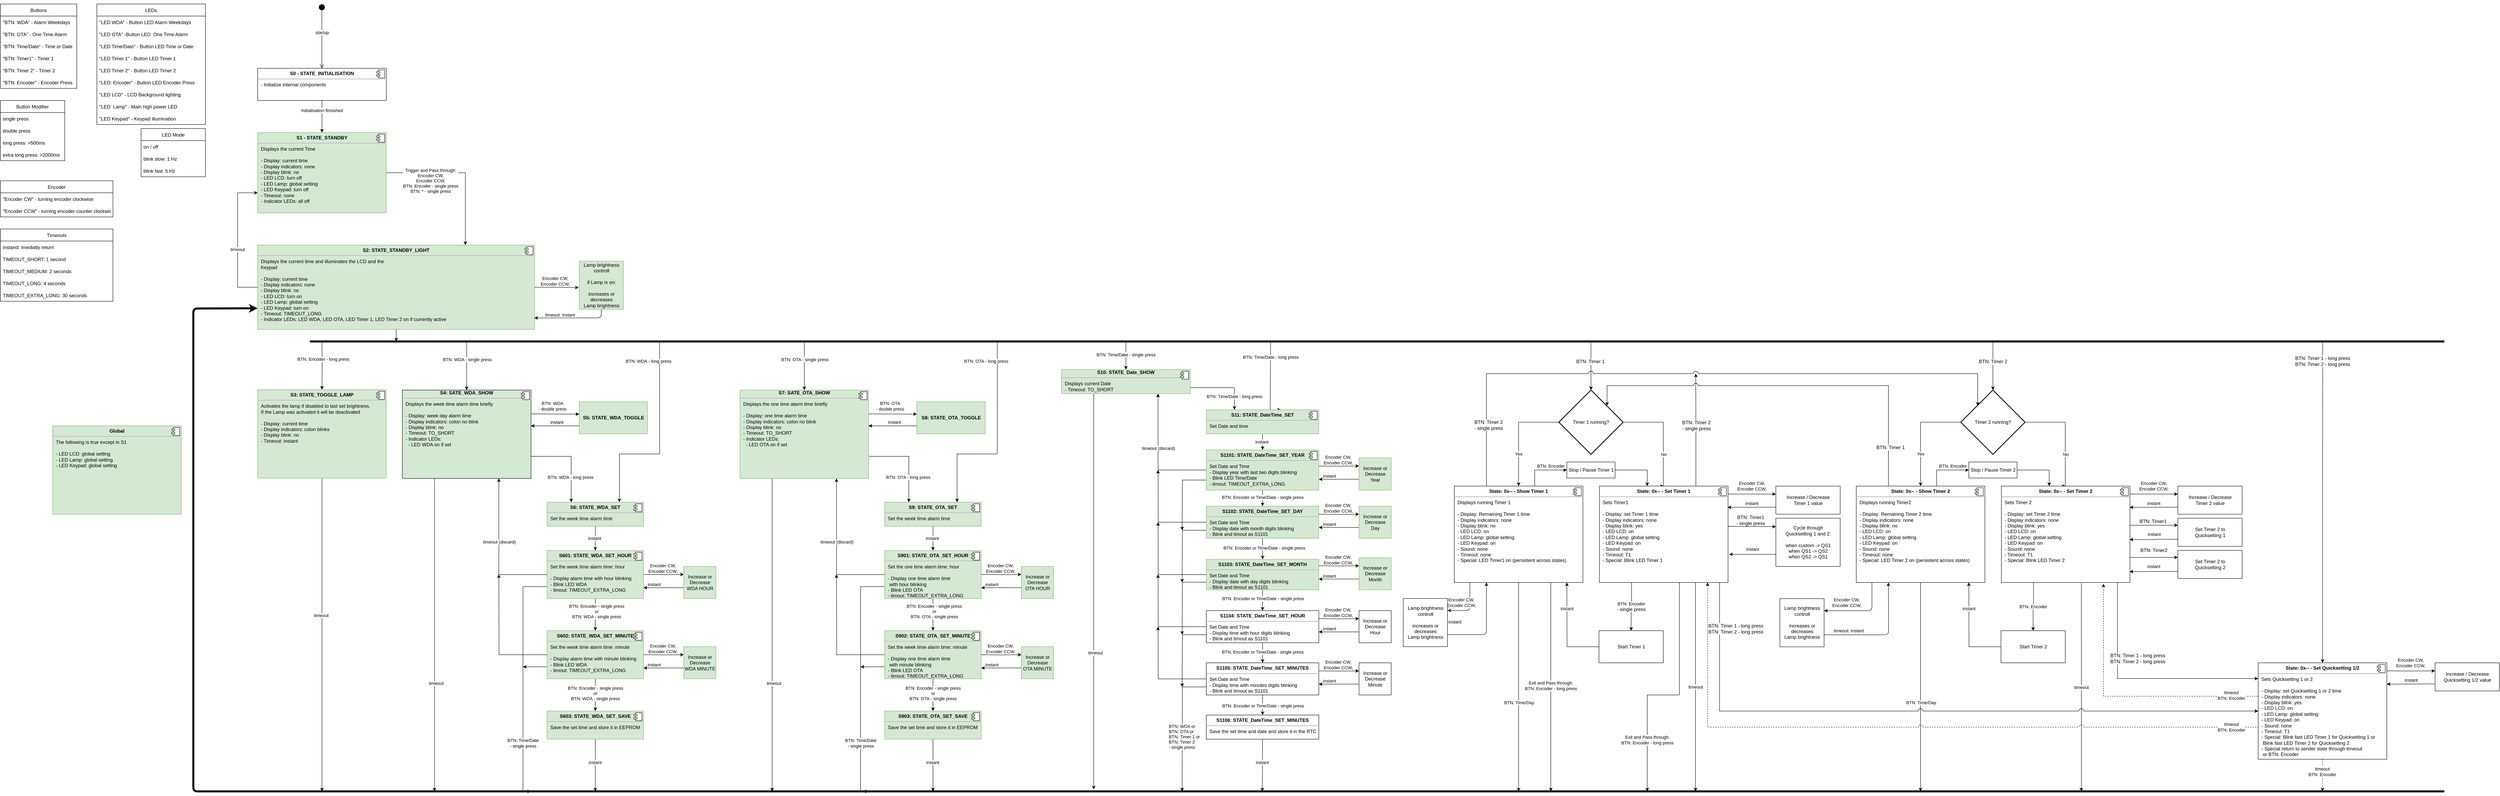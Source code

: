 <mxfile version="20.5.3" type="github">
  <diagram id="Uje0Y3pK5UOvtiXgnby2" name="Seite-1">
    <mxGraphModel dx="2066" dy="1127" grid="1" gridSize="10" guides="1" tooltips="1" connect="1" arrows="1" fold="1" page="1" pageScale="1" pageWidth="1654" pageHeight="1169" math="0" shadow="0">
      <root>
        <mxCell id="0" />
        <mxCell id="1" parent="0" />
        <mxCell id="k5uqPjDGBTjEfPPvqeBm-1" value="Buttons" style="swimlane;fontStyle=0;childLayout=stackLayout;horizontal=1;startSize=30;horizontalStack=0;resizeParent=1;resizeParentMax=0;resizeLast=0;collapsible=1;marginBottom=0;" parent="1" vertex="1">
          <mxGeometry x="40" y="280" width="190" height="210" as="geometry" />
        </mxCell>
        <mxCell id="k5uqPjDGBTjEfPPvqeBm-2" value="&quot;BTN: WDA&quot; - Alarm Weekdays" style="text;strokeColor=none;fillColor=none;align=left;verticalAlign=middle;spacingLeft=4;spacingRight=4;overflow=hidden;points=[[0,0.5],[1,0.5]];portConstraint=eastwest;rotatable=0;fontStyle=0" parent="k5uqPjDGBTjEfPPvqeBm-1" vertex="1">
          <mxGeometry y="30" width="190" height="30" as="geometry" />
        </mxCell>
        <mxCell id="k5uqPjDGBTjEfPPvqeBm-3" value="&quot;BTN: OTA&quot; - One Time Alarm" style="text;strokeColor=none;fillColor=none;align=left;verticalAlign=middle;spacingLeft=4;spacingRight=4;overflow=hidden;points=[[0,0.5],[1,0.5]];portConstraint=eastwest;rotatable=0;" parent="k5uqPjDGBTjEfPPvqeBm-1" vertex="1">
          <mxGeometry y="60" width="190" height="30" as="geometry" />
        </mxCell>
        <mxCell id="k5uqPjDGBTjEfPPvqeBm-4" value="&quot;BTN: Time/Date&quot; - Time or Date" style="text;strokeColor=none;fillColor=none;align=left;verticalAlign=middle;spacingLeft=4;spacingRight=4;overflow=hidden;points=[[0,0.5],[1,0.5]];portConstraint=eastwest;rotatable=0;" parent="k5uqPjDGBTjEfPPvqeBm-1" vertex="1">
          <mxGeometry y="90" width="190" height="30" as="geometry" />
        </mxCell>
        <mxCell id="k5uqPjDGBTjEfPPvqeBm-5" value="&quot;BTN: Timer1&quot; - Timer 1" style="text;strokeColor=none;fillColor=none;align=left;verticalAlign=middle;spacingLeft=4;spacingRight=4;overflow=hidden;points=[[0,0.5],[1,0.5]];portConstraint=eastwest;rotatable=0;" parent="k5uqPjDGBTjEfPPvqeBm-1" vertex="1">
          <mxGeometry y="120" width="190" height="30" as="geometry" />
        </mxCell>
        <mxCell id="k5uqPjDGBTjEfPPvqeBm-6" value="&quot;BTN: Timer 2&quot; - Timer 2" style="text;strokeColor=none;fillColor=none;align=left;verticalAlign=middle;spacingLeft=4;spacingRight=4;overflow=hidden;points=[[0,0.5],[1,0.5]];portConstraint=eastwest;rotatable=0;" parent="k5uqPjDGBTjEfPPvqeBm-1" vertex="1">
          <mxGeometry y="150" width="190" height="30" as="geometry" />
        </mxCell>
        <mxCell id="k5uqPjDGBTjEfPPvqeBm-8" value="&quot;BTN: Encoder&quot; - Encoder Press" style="text;strokeColor=none;fillColor=none;align=left;verticalAlign=middle;spacingLeft=4;spacingRight=4;overflow=hidden;points=[[0,0.5],[1,0.5]];portConstraint=eastwest;rotatable=0;" parent="k5uqPjDGBTjEfPPvqeBm-1" vertex="1">
          <mxGeometry y="180" width="190" height="30" as="geometry" />
        </mxCell>
        <mxCell id="k5uqPjDGBTjEfPPvqeBm-9" value="Button Modifier" style="swimlane;fontStyle=0;childLayout=stackLayout;horizontal=1;startSize=30;horizontalStack=0;resizeParent=1;resizeParentMax=0;resizeLast=0;collapsible=1;marginBottom=0;" parent="1" vertex="1">
          <mxGeometry x="40" y="520" width="160" height="150" as="geometry" />
        </mxCell>
        <mxCell id="k5uqPjDGBTjEfPPvqeBm-10" value="single press" style="text;strokeColor=none;fillColor=none;align=left;verticalAlign=middle;spacingLeft=4;spacingRight=4;overflow=hidden;points=[[0,0.5],[1,0.5]];portConstraint=eastwest;rotatable=0;" parent="k5uqPjDGBTjEfPPvqeBm-9" vertex="1">
          <mxGeometry y="30" width="160" height="30" as="geometry" />
        </mxCell>
        <mxCell id="1xnPEGeYe4gnvhaqJMAU-1" value="double press" style="text;strokeColor=none;fillColor=none;align=left;verticalAlign=middle;spacingLeft=4;spacingRight=4;overflow=hidden;points=[[0,0.5],[1,0.5]];portConstraint=eastwest;rotatable=0;" parent="k5uqPjDGBTjEfPPvqeBm-9" vertex="1">
          <mxGeometry y="60" width="160" height="30" as="geometry" />
        </mxCell>
        <mxCell id="k5uqPjDGBTjEfPPvqeBm-11" value="long press: &gt;500ms" style="text;strokeColor=none;fillColor=none;align=left;verticalAlign=middle;spacingLeft=4;spacingRight=4;overflow=hidden;points=[[0,0.5],[1,0.5]];portConstraint=eastwest;rotatable=0;" parent="k5uqPjDGBTjEfPPvqeBm-9" vertex="1">
          <mxGeometry y="90" width="160" height="30" as="geometry" />
        </mxCell>
        <mxCell id="k5uqPjDGBTjEfPPvqeBm-12" value="extra long press: &gt;2000ms" style="text;strokeColor=none;fillColor=none;align=left;verticalAlign=middle;spacingLeft=4;spacingRight=4;overflow=hidden;points=[[0,0.5],[1,0.5]];portConstraint=eastwest;rotatable=0;" parent="k5uqPjDGBTjEfPPvqeBm-9" vertex="1">
          <mxGeometry y="120" width="160" height="30" as="geometry" />
        </mxCell>
        <mxCell id="k5uqPjDGBTjEfPPvqeBm-13" value="LEDs" style="swimlane;fontStyle=0;childLayout=stackLayout;horizontal=1;startSize=30;horizontalStack=0;resizeParent=1;resizeParentMax=0;resizeLast=0;collapsible=1;marginBottom=0;" parent="1" vertex="1">
          <mxGeometry x="280" y="280" width="270" height="300" as="geometry" />
        </mxCell>
        <mxCell id="k5uqPjDGBTjEfPPvqeBm-14" value="&quot;LED WDA&quot; - Button LED Alarm Weekdays" style="text;strokeColor=none;fillColor=none;align=left;verticalAlign=middle;spacingLeft=4;spacingRight=4;overflow=hidden;points=[[0,0.5],[1,0.5]];portConstraint=eastwest;rotatable=0;fontStyle=0" parent="k5uqPjDGBTjEfPPvqeBm-13" vertex="1">
          <mxGeometry y="30" width="270" height="30" as="geometry" />
        </mxCell>
        <mxCell id="k5uqPjDGBTjEfPPvqeBm-15" value="&quot;LED OTA&quot; -Button LED  One Time Alarm" style="text;strokeColor=none;fillColor=none;align=left;verticalAlign=middle;spacingLeft=4;spacingRight=4;overflow=hidden;points=[[0,0.5],[1,0.5]];portConstraint=eastwest;rotatable=0;" parent="k5uqPjDGBTjEfPPvqeBm-13" vertex="1">
          <mxGeometry y="60" width="270" height="30" as="geometry" />
        </mxCell>
        <mxCell id="k5uqPjDGBTjEfPPvqeBm-16" value="&quot;LED Time/Date&quot; - Button LED Time or Date" style="text;strokeColor=none;fillColor=none;align=left;verticalAlign=middle;spacingLeft=4;spacingRight=4;overflow=hidden;points=[[0,0.5],[1,0.5]];portConstraint=eastwest;rotatable=0;" parent="k5uqPjDGBTjEfPPvqeBm-13" vertex="1">
          <mxGeometry y="90" width="270" height="30" as="geometry" />
        </mxCell>
        <mxCell id="k5uqPjDGBTjEfPPvqeBm-17" value="&quot;LED Timer 1&quot; - Button LED Timer 1" style="text;strokeColor=none;fillColor=none;align=left;verticalAlign=middle;spacingLeft=4;spacingRight=4;overflow=hidden;points=[[0,0.5],[1,0.5]];portConstraint=eastwest;rotatable=0;" parent="k5uqPjDGBTjEfPPvqeBm-13" vertex="1">
          <mxGeometry y="120" width="270" height="30" as="geometry" />
        </mxCell>
        <mxCell id="k5uqPjDGBTjEfPPvqeBm-18" value="&quot;LED Timer 2&quot; - Button LED Timer 2" style="text;strokeColor=none;fillColor=none;align=left;verticalAlign=middle;spacingLeft=4;spacingRight=4;overflow=hidden;points=[[0,0.5],[1,0.5]];portConstraint=eastwest;rotatable=0;" parent="k5uqPjDGBTjEfPPvqeBm-13" vertex="1">
          <mxGeometry y="150" width="270" height="30" as="geometry" />
        </mxCell>
        <mxCell id="k5uqPjDGBTjEfPPvqeBm-19" value="&quot;LED: Encoder&quot; - Button LED Encoder Press" style="text;strokeColor=none;fillColor=none;align=left;verticalAlign=middle;spacingLeft=4;spacingRight=4;overflow=hidden;points=[[0,0.5],[1,0.5]];portConstraint=eastwest;rotatable=0;" parent="k5uqPjDGBTjEfPPvqeBm-13" vertex="1">
          <mxGeometry y="180" width="270" height="30" as="geometry" />
        </mxCell>
        <mxCell id="k5uqPjDGBTjEfPPvqeBm-20" value="&quot;LED LCD&quot; - LCD Background lighting" style="text;strokeColor=none;fillColor=none;align=left;verticalAlign=middle;spacingLeft=4;spacingRight=4;overflow=hidden;points=[[0,0.5],[1,0.5]];portConstraint=eastwest;rotatable=0;" parent="k5uqPjDGBTjEfPPvqeBm-13" vertex="1">
          <mxGeometry y="210" width="270" height="30" as="geometry" />
        </mxCell>
        <mxCell id="k5uqPjDGBTjEfPPvqeBm-21" value="&quot;LED  Lamp&quot; - Main high power LED " style="text;strokeColor=none;fillColor=none;align=left;verticalAlign=middle;spacingLeft=4;spacingRight=4;overflow=hidden;points=[[0,0.5],[1,0.5]];portConstraint=eastwest;rotatable=0;" parent="k5uqPjDGBTjEfPPvqeBm-13" vertex="1">
          <mxGeometry y="240" width="270" height="30" as="geometry" />
        </mxCell>
        <mxCell id="k5uqPjDGBTjEfPPvqeBm-22" value="&quot;LED Keypad&quot; - Keypad illumination" style="text;strokeColor=none;fillColor=none;align=left;verticalAlign=middle;spacingLeft=4;spacingRight=4;overflow=hidden;points=[[0,0.5],[1,0.5]];portConstraint=eastwest;rotatable=0;" parent="k5uqPjDGBTjEfPPvqeBm-13" vertex="1">
          <mxGeometry y="270" width="270" height="30" as="geometry" />
        </mxCell>
        <mxCell id="k5uqPjDGBTjEfPPvqeBm-24" value="startup" style="html=1;verticalAlign=bottom;startArrow=circle;startFill=1;endArrow=open;startSize=6;endSize=8;rounded=0;entryX=0.5;entryY=0;entryDx=0;entryDy=0;" parent="1" edge="1">
          <mxGeometry width="80" relative="1" as="geometry">
            <mxPoint x="839.76" y="280" as="sourcePoint" />
            <mxPoint x="839.76" y="440" as="targetPoint" />
          </mxGeometry>
        </mxCell>
        <mxCell id="k5uqPjDGBTjEfPPvqeBm-37" style="edgeStyle=orthogonalEdgeStyle;rounded=0;orthogonalLoop=1;jettySize=auto;html=1;exitX=0.5;exitY=1;exitDx=0;exitDy=0;entryX=0.5;entryY=0;entryDx=0;entryDy=0;" parent="1" source="k5uqPjDGBTjEfPPvqeBm-33" target="k5uqPjDGBTjEfPPvqeBm-35" edge="1">
          <mxGeometry relative="1" as="geometry" />
        </mxCell>
        <mxCell id="k5uqPjDGBTjEfPPvqeBm-38" value="Initialisation finsished" style="edgeLabel;html=1;align=center;verticalAlign=middle;resizable=0;points=[];" parent="k5uqPjDGBTjEfPPvqeBm-37" vertex="1" connectable="0">
          <mxGeometry x="-0.387" relative="1" as="geometry">
            <mxPoint as="offset" />
          </mxGeometry>
        </mxCell>
        <mxCell id="k5uqPjDGBTjEfPPvqeBm-33" value="&lt;p style=&quot;margin:0px;margin-top:6px;text-align:center;&quot;&gt;&lt;b style=&quot;background-color: initial;&quot;&gt;S0 - STATE_INITIALISATION&lt;/b&gt;&lt;br&gt;&lt;/p&gt;&lt;hr&gt;&lt;p style=&quot;margin:0px;margin-left:8px;&quot;&gt;- Initialize internal components&lt;/p&gt;" style="align=left;overflow=fill;html=1;dropTarget=0;" parent="1" vertex="1">
          <mxGeometry x="680" y="440" width="320" height="80" as="geometry" />
        </mxCell>
        <mxCell id="k5uqPjDGBTjEfPPvqeBm-34" value="" style="shape=component;jettyWidth=8;jettyHeight=4;" parent="k5uqPjDGBTjEfPPvqeBm-33" vertex="1">
          <mxGeometry x="1" width="20" height="20" relative="1" as="geometry">
            <mxPoint x="-24" y="4" as="offset" />
          </mxGeometry>
        </mxCell>
        <mxCell id="k5uqPjDGBTjEfPPvqeBm-83" style="edgeStyle=orthogonalEdgeStyle;rounded=0;orthogonalLoop=1;jettySize=auto;html=1;exitX=1;exitY=0.5;exitDx=0;exitDy=0;entryX=0.75;entryY=0;entryDx=0;entryDy=0;startArrow=none;startFill=0;endArrow=classic;endFill=1;strokeWidth=1;" parent="1" source="k5uqPjDGBTjEfPPvqeBm-35" target="k5uqPjDGBTjEfPPvqeBm-39" edge="1">
          <mxGeometry relative="1" as="geometry" />
        </mxCell>
        <mxCell id="k5uqPjDGBTjEfPPvqeBm-84" value="Trigger and Pass through:&lt;br&gt;Encoder CW,&lt;br&gt;Encoder CCW,&lt;br&gt;BTN: Encoder - single press&lt;br&gt;BTN: * - single press" style="edgeLabel;html=1;align=center;verticalAlign=middle;resizable=0;points=[];" parent="k5uqPjDGBTjEfPPvqeBm-83" vertex="1" connectable="0">
          <mxGeometry x="0.495" y="1" relative="1" as="geometry">
            <mxPoint x="-88" y="-65" as="offset" />
          </mxGeometry>
        </mxCell>
        <mxCell id="k5uqPjDGBTjEfPPvqeBm-35" value="&lt;p style=&quot;margin:0px;margin-top:6px;text-align:center;&quot;&gt;&lt;b style=&quot;background-color: initial;&quot;&gt;S1 - STATE_STANDBY&lt;/b&gt;&lt;br&gt;&lt;/p&gt;&lt;hr&gt;&lt;p style=&quot;margin:0px;margin-left:8px;&quot;&gt;Displays the current Time&lt;/p&gt;&lt;p style=&quot;margin:0px;margin-left:8px;&quot;&gt;&lt;br&gt;&lt;/p&gt;&lt;p style=&quot;margin:0px;margin-left:8px;&quot;&gt;- Display: current time&lt;/p&gt;&lt;p style=&quot;margin:0px;margin-left:8px;&quot;&gt;- Display indicators: none&lt;/p&gt;&lt;p style=&quot;margin:0px;margin-left:8px;&quot;&gt;- Display blink: no&lt;/p&gt;&lt;p style=&quot;margin:0px;margin-left:8px;&quot;&gt;- LED LCD: turn off&lt;/p&gt;&lt;p style=&quot;margin:0px;margin-left:8px;&quot;&gt;- LED Lamp: global setting&lt;/p&gt;&lt;p style=&quot;margin:0px;margin-left:8px;&quot;&gt;- LED Keypad: turn off&lt;/p&gt;&lt;p style=&quot;margin:0px;margin-left:8px;&quot;&gt;- Timeout: none&lt;/p&gt;&lt;p style=&quot;margin:0px;margin-left:8px;&quot;&gt;- Indicator LEDs: all off&lt;/p&gt;" style="align=left;overflow=fill;html=1;dropTarget=0;fillColor=#d5e8d4;strokeColor=#82b366;" parent="1" vertex="1">
          <mxGeometry x="680" y="600" width="320" height="200" as="geometry" />
        </mxCell>
        <mxCell id="k5uqPjDGBTjEfPPvqeBm-36" value="" style="shape=component;jettyWidth=8;jettyHeight=4;" parent="k5uqPjDGBTjEfPPvqeBm-35" vertex="1">
          <mxGeometry x="1" width="20" height="20" relative="1" as="geometry">
            <mxPoint x="-24" y="4" as="offset" />
          </mxGeometry>
        </mxCell>
        <mxCell id="k5uqPjDGBTjEfPPvqeBm-57" style="edgeStyle=orthogonalEdgeStyle;rounded=0;orthogonalLoop=1;jettySize=auto;html=1;exitX=0;exitY=0.5;exitDx=0;exitDy=0;startArrow=none;startFill=0;endArrow=classic;endFill=1;strokeWidth=1;entryX=0;entryY=0.75;entryDx=0;entryDy=0;" parent="1" source="k5uqPjDGBTjEfPPvqeBm-39" target="k5uqPjDGBTjEfPPvqeBm-35" edge="1">
          <mxGeometry relative="1" as="geometry">
            <mxPoint x="520" y="965.143" as="targetPoint" />
            <Array as="points">
              <mxPoint x="630" y="985" />
              <mxPoint x="630" y="750" />
            </Array>
          </mxGeometry>
        </mxCell>
        <mxCell id="k5uqPjDGBTjEfPPvqeBm-58" value="timeout" style="edgeLabel;html=1;align=center;verticalAlign=middle;resizable=0;points=[];" parent="k5uqPjDGBTjEfPPvqeBm-57" vertex="1" connectable="0">
          <mxGeometry x="-0.14" relative="1" as="geometry">
            <mxPoint as="offset" />
          </mxGeometry>
        </mxCell>
        <mxCell id="k5uqPjDGBTjEfPPvqeBm-61" style="edgeStyle=orthogonalEdgeStyle;rounded=0;orthogonalLoop=1;jettySize=auto;html=1;entryX=0.5;entryY=0;entryDx=0;entryDy=0;startArrow=none;startFill=0;endArrow=classic;endFill=1;strokeWidth=1;" parent="1" target="k5uqPjDGBTjEfPPvqeBm-59" edge="1">
          <mxGeometry relative="1" as="geometry">
            <mxPoint x="840" y="1120" as="sourcePoint" />
          </mxGeometry>
        </mxCell>
        <mxCell id="k5uqPjDGBTjEfPPvqeBm-62" value="BTN: Encoder - long press" style="edgeLabel;html=1;align=center;verticalAlign=middle;resizable=0;points=[];" parent="k5uqPjDGBTjEfPPvqeBm-61" vertex="1" connectable="0">
          <mxGeometry x="-0.274" y="2" relative="1" as="geometry">
            <mxPoint as="offset" />
          </mxGeometry>
        </mxCell>
        <mxCell id="k5uqPjDGBTjEfPPvqeBm-82" style="rounded=0;orthogonalLoop=1;jettySize=auto;html=1;entryX=0.5;entryY=0;entryDx=0;entryDy=0;startArrow=none;startFill=0;endArrow=classic;endFill=1;strokeWidth=1;" parent="1" target="k5uqPjDGBTjEfPPvqeBm-80" edge="1">
          <mxGeometry relative="1" as="geometry">
            <mxPoint x="1200" y="1120" as="sourcePoint" />
          </mxGeometry>
        </mxCell>
        <mxCell id="k5uqPjDGBTjEfPPvqeBm-85" value="BTN: WDA - single press" style="edgeLabel;html=1;align=center;verticalAlign=middle;resizable=0;points=[];" parent="k5uqPjDGBTjEfPPvqeBm-82" vertex="1" connectable="0">
          <mxGeometry x="-0.26" y="1" relative="1" as="geometry">
            <mxPoint as="offset" />
          </mxGeometry>
        </mxCell>
        <mxCell id="k5uqPjDGBTjEfPPvqeBm-90" style="edgeStyle=orthogonalEdgeStyle;rounded=1;orthogonalLoop=1;jettySize=auto;html=1;exitX=0.5;exitY=1;exitDx=0;exitDy=0;startArrow=none;startFill=0;endArrow=classic;endFill=1;strokeWidth=1;" parent="1" source="k5uqPjDGBTjEfPPvqeBm-39" edge="1">
          <mxGeometry relative="1" as="geometry">
            <mxPoint x="1025" y="1120" as="targetPoint" />
          </mxGeometry>
        </mxCell>
        <mxCell id="k5uqPjDGBTjEfPPvqeBm-94" style="edgeStyle=orthogonalEdgeStyle;rounded=1;orthogonalLoop=1;jettySize=auto;html=1;exitX=1;exitY=0.5;exitDx=0;exitDy=0;entryX=-0.012;entryY=0.547;entryDx=0;entryDy=0;entryPerimeter=0;startArrow=none;startFill=0;endArrow=classic;endFill=1;strokeWidth=1;" parent="1" source="k5uqPjDGBTjEfPPvqeBm-39" target="k5uqPjDGBTjEfPPvqeBm-92" edge="1">
          <mxGeometry relative="1" as="geometry" />
        </mxCell>
        <mxCell id="k5uqPjDGBTjEfPPvqeBm-96" value="Encoder CW,&lt;br&gt;Encoder CCW," style="edgeLabel;html=1;align=center;verticalAlign=middle;resizable=0;points=[];" parent="k5uqPjDGBTjEfPPvqeBm-94" vertex="1" connectable="0">
          <mxGeometry x="0.313" y="2" relative="1" as="geometry">
            <mxPoint x="-21" y="-14" as="offset" />
          </mxGeometry>
        </mxCell>
        <mxCell id="k5uqPjDGBTjEfPPvqeBm-39" value="&lt;p style=&quot;margin:0px;margin-top:6px;text-align:center;&quot;&gt;&lt;b&gt;S2: STATE_STANDBY_LIGHT&lt;/b&gt;&lt;/p&gt;&lt;hr&gt;&lt;p style=&quot;margin: 0px 0px 0px 8px;&quot;&gt;Displays the current time and illuminates the LCD and the&lt;/p&gt;&lt;p style=&quot;margin: 0px 0px 0px 8px;&quot;&gt;Keypad&lt;/p&gt;&lt;p style=&quot;margin: 0px 0px 0px 8px;&quot;&gt;&lt;br&gt;&lt;/p&gt;&lt;p style=&quot;margin: 0px 0px 0px 8px;&quot;&gt;- Display: current time&lt;/p&gt;&lt;p style=&quot;margin: 0px 0px 0px 8px;&quot;&gt;- Display indicators: none&lt;/p&gt;&lt;p style=&quot;margin: 0px 0px 0px 8px;&quot;&gt;- Display blink: no&lt;/p&gt;&lt;p style=&quot;margin: 0px 0px 0px 8px;&quot;&gt;- LED LCD: turn on&lt;/p&gt;&lt;p style=&quot;margin: 0px 0px 0px 8px;&quot;&gt;- LED Lamp: global setting&lt;/p&gt;&lt;p style=&quot;margin: 0px 0px 0px 8px;&quot;&gt;- LED Keypad: turn on&lt;/p&gt;&lt;p style=&quot;margin: 0px 0px 0px 8px;&quot;&gt;- Timeout: TIMEOUT_LONG&lt;/p&gt;&lt;p style=&quot;margin: 0px 0px 0px 8px;&quot;&gt;- Indicator LEDs:&amp;nbsp;LED WDA,&amp;nbsp;LED OTA,&amp;nbsp;LED Timer 1,&amp;nbsp;LED Timer 2&amp;nbsp;on if currently active&lt;/p&gt;" style="align=left;overflow=fill;html=1;dropTarget=0;movable=0;fillColor=#d5e8d4;strokeColor=#82b366;" parent="1" vertex="1">
          <mxGeometry x="680" y="880" width="689" height="210" as="geometry" />
        </mxCell>
        <mxCell id="k5uqPjDGBTjEfPPvqeBm-40" value="" style="shape=component;jettyWidth=8;jettyHeight=4;" parent="k5uqPjDGBTjEfPPvqeBm-39" vertex="1">
          <mxGeometry x="1" width="20" height="20" relative="1" as="geometry">
            <mxPoint x="-24" y="4" as="offset" />
          </mxGeometry>
        </mxCell>
        <mxCell id="k5uqPjDGBTjEfPPvqeBm-43" value="Encoder" style="swimlane;fontStyle=0;childLayout=stackLayout;horizontal=1;startSize=30;horizontalStack=0;resizeParent=1;resizeParentMax=0;resizeLast=0;collapsible=1;marginBottom=0;" parent="1" vertex="1">
          <mxGeometry x="40" y="720" width="280" height="90" as="geometry" />
        </mxCell>
        <mxCell id="k5uqPjDGBTjEfPPvqeBm-44" value="&quot;Encoder CW&quot; - turning encoder clockwise" style="text;strokeColor=none;fillColor=none;align=left;verticalAlign=middle;spacingLeft=4;spacingRight=4;overflow=hidden;points=[[0,0.5],[1,0.5]];portConstraint=eastwest;rotatable=0;fontStyle=0" parent="k5uqPjDGBTjEfPPvqeBm-43" vertex="1">
          <mxGeometry y="30" width="280" height="30" as="geometry" />
        </mxCell>
        <mxCell id="k5uqPjDGBTjEfPPvqeBm-45" value="&quot;Encoder CCW&quot; - turning encoder counter clockwise" style="text;strokeColor=none;fillColor=none;align=left;verticalAlign=middle;spacingLeft=4;spacingRight=4;overflow=hidden;points=[[0,0.5],[1,0.5]];portConstraint=eastwest;rotatable=0;" parent="k5uqPjDGBTjEfPPvqeBm-43" vertex="1">
          <mxGeometry y="60" width="280" height="30" as="geometry" />
        </mxCell>
        <mxCell id="k5uqPjDGBTjEfPPvqeBm-51" value="Timeouts" style="swimlane;fontStyle=0;childLayout=stackLayout;horizontal=1;startSize=30;horizontalStack=0;resizeParent=1;resizeParentMax=0;resizeLast=0;collapsible=1;marginBottom=0;" parent="1" vertex="1">
          <mxGeometry x="40" y="840" width="280" height="180" as="geometry" />
        </mxCell>
        <mxCell id="k5uqPjDGBTjEfPPvqeBm-75" value="instand: imediatly return " style="text;strokeColor=none;fillColor=none;align=left;verticalAlign=middle;spacingLeft=4;spacingRight=4;overflow=hidden;points=[[0,0.5],[1,0.5]];portConstraint=eastwest;rotatable=0;fontStyle=0" parent="k5uqPjDGBTjEfPPvqeBm-51" vertex="1">
          <mxGeometry y="30" width="280" height="30" as="geometry" />
        </mxCell>
        <mxCell id="BHBZfVVGzmS6oQoB1Sdu-10" value="TIMEOUT_SHORT: 1 second" style="text;strokeColor=none;fillColor=none;align=left;verticalAlign=middle;spacingLeft=4;spacingRight=4;overflow=hidden;points=[[0,0.5],[1,0.5]];portConstraint=eastwest;rotatable=0;fontStyle=0" parent="k5uqPjDGBTjEfPPvqeBm-51" vertex="1">
          <mxGeometry y="60" width="280" height="30" as="geometry" />
        </mxCell>
        <mxCell id="k5uqPjDGBTjEfPPvqeBm-52" value="TIMEOUT_MEDIUM: 2 seconds" style="text;strokeColor=none;fillColor=none;align=left;verticalAlign=middle;spacingLeft=4;spacingRight=4;overflow=hidden;points=[[0,0.5],[1,0.5]];portConstraint=eastwest;rotatable=0;fontStyle=0" parent="k5uqPjDGBTjEfPPvqeBm-51" vertex="1">
          <mxGeometry y="90" width="280" height="30" as="geometry" />
        </mxCell>
        <mxCell id="k5uqPjDGBTjEfPPvqeBm-88" value="TIMEOUT_LONG: 4 seconds" style="text;strokeColor=none;fillColor=none;align=left;verticalAlign=middle;spacingLeft=4;spacingRight=4;overflow=hidden;points=[[0,0.5],[1,0.5]];portConstraint=eastwest;rotatable=0;fontStyle=0" parent="k5uqPjDGBTjEfPPvqeBm-51" vertex="1">
          <mxGeometry y="120" width="280" height="30" as="geometry" />
        </mxCell>
        <mxCell id="Xdwc-QMgSgGCj2rJcmfx-9" value="TIMEOUT_EXTRA_LONG: 30 seconds" style="text;strokeColor=none;fillColor=none;align=left;verticalAlign=middle;spacingLeft=4;spacingRight=4;overflow=hidden;points=[[0,0.5],[1,0.5]];portConstraint=eastwest;rotatable=0;fontStyle=0" parent="k5uqPjDGBTjEfPPvqeBm-51" vertex="1">
          <mxGeometry y="150" width="280" height="30" as="geometry" />
        </mxCell>
        <mxCell id="k5uqPjDGBTjEfPPvqeBm-55" value="" style="endArrow=classic;html=1;rounded=1;strokeWidth=5;entryX=0;entryY=0.75;entryDx=0;entryDy=0;endFill=1;" parent="1" target="k5uqPjDGBTjEfPPvqeBm-39" edge="1">
          <mxGeometry width="50" height="50" relative="1" as="geometry">
            <mxPoint x="6120" y="2240" as="sourcePoint" />
            <mxPoint x="500.17" y="1620" as="targetPoint" />
            <Array as="points">
              <mxPoint x="520" y="2240" />
              <mxPoint x="520" y="1038" />
            </Array>
          </mxGeometry>
        </mxCell>
        <mxCell id="k5uqPjDGBTjEfPPvqeBm-74" style="edgeStyle=orthogonalEdgeStyle;rounded=0;orthogonalLoop=1;jettySize=auto;html=1;exitX=0.5;exitY=1;exitDx=0;exitDy=0;startArrow=none;startFill=0;endArrow=classic;endFill=1;strokeWidth=1;" parent="1" source="k5uqPjDGBTjEfPPvqeBm-59" edge="1">
          <mxGeometry relative="1" as="geometry">
            <mxPoint x="840" y="2240" as="targetPoint" />
          </mxGeometry>
        </mxCell>
        <mxCell id="k5uqPjDGBTjEfPPvqeBm-79" value="timeout" style="edgeLabel;html=1;align=center;verticalAlign=middle;resizable=0;points=[];" parent="k5uqPjDGBTjEfPPvqeBm-74" vertex="1" connectable="0">
          <mxGeometry x="-0.125" y="-2" relative="1" as="geometry">
            <mxPoint as="offset" />
          </mxGeometry>
        </mxCell>
        <mxCell id="k5uqPjDGBTjEfPPvqeBm-59" value="&lt;p style=&quot;margin:0px;margin-top:6px;text-align:center;&quot;&gt;&lt;b&gt;S3: STATE_TOGGLE_LAMP&lt;/b&gt;&lt;br&gt;&lt;/p&gt;&lt;hr&gt;&lt;p style=&quot;margin: 0px 0px 0px 8px;&quot;&gt;Activates the lamp if disabled to last set brightness.&lt;/p&gt;&lt;p style=&quot;margin: 0px 0px 0px 8px;&quot;&gt;If the Lamp was activated it will be deactivated&lt;/p&gt;&lt;p style=&quot;margin: 0px 0px 0px 8px;&quot;&gt;&lt;br&gt;&lt;/p&gt;&lt;p style=&quot;margin: 0px 0px 0px 8px;&quot;&gt;- Display: current time&lt;/p&gt;&lt;p style=&quot;margin: 0px 0px 0px 8px;&quot;&gt;- Display indicators: colon blinks&lt;/p&gt;&lt;p style=&quot;margin: 0px 0px 0px 8px;&quot;&gt;- Display blink: no&lt;/p&gt;&lt;p style=&quot;margin: 0px 0px 0px 8px;&quot;&gt;- Timeout: instant&lt;/p&gt;" style="align=left;overflow=fill;html=1;dropTarget=0;movable=0;fillColor=#d5e8d4;strokeColor=#82b366;verticalAlign=middle;" parent="1" vertex="1">
          <mxGeometry x="680" y="1240" width="320" height="220" as="geometry" />
        </mxCell>
        <mxCell id="k5uqPjDGBTjEfPPvqeBm-60" value="" style="shape=component;jettyWidth=8;jettyHeight=4;" parent="k5uqPjDGBTjEfPPvqeBm-59" vertex="1">
          <mxGeometry x="1" width="20" height="20" relative="1" as="geometry">
            <mxPoint x="-24" y="4" as="offset" />
          </mxGeometry>
        </mxCell>
        <mxCell id="k5uqPjDGBTjEfPPvqeBm-86" style="edgeStyle=orthogonalEdgeStyle;rounded=1;orthogonalLoop=1;jettySize=auto;html=1;exitX=0.25;exitY=1;exitDx=0;exitDy=0;startArrow=none;startFill=0;endArrow=classic;endFill=1;strokeWidth=1;" parent="1" source="k5uqPjDGBTjEfPPvqeBm-80" edge="1">
          <mxGeometry relative="1" as="geometry">
            <mxPoint x="1120" y="2240" as="targetPoint" />
          </mxGeometry>
        </mxCell>
        <mxCell id="k5uqPjDGBTjEfPPvqeBm-87" value="timeout" style="edgeLabel;html=1;align=center;verticalAlign=middle;resizable=0;points=[];" parent="k5uqPjDGBTjEfPPvqeBm-86" vertex="1" connectable="0">
          <mxGeometry x="0.309" y="3" relative="1" as="geometry">
            <mxPoint as="offset" />
          </mxGeometry>
        </mxCell>
        <mxCell id="_SLi280b5SOu5fOjtUEs-106" style="edgeStyle=orthogonalEdgeStyle;rounded=0;jumpStyle=arc;jumpSize=12;orthogonalLoop=1;jettySize=auto;html=1;exitX=0.998;exitY=0.27;exitDx=0;exitDy=0;entryX=0;entryY=0.386;entryDx=0;entryDy=0;exitPerimeter=0;entryPerimeter=0;" parent="1" source="k5uqPjDGBTjEfPPvqeBm-80" target="_SLi280b5SOu5fOjtUEs-105" edge="1">
          <mxGeometry relative="1" as="geometry">
            <mxPoint x="1530" y="1296" as="targetPoint" />
          </mxGeometry>
        </mxCell>
        <mxCell id="_SLi280b5SOu5fOjtUEs-107" value="BTN: WDA&lt;br&gt;- double press" style="edgeLabel;html=1;align=center;verticalAlign=middle;resizable=0;points=[];" parent="_SLi280b5SOu5fOjtUEs-106" vertex="1" connectable="0">
          <mxGeometry x="-0.116" relative="1" as="geometry">
            <mxPoint y="-20" as="offset" />
          </mxGeometry>
        </mxCell>
        <mxCell id="_SLi280b5SOu5fOjtUEs-110" style="edgeStyle=orthogonalEdgeStyle;rounded=0;jumpStyle=arc;jumpSize=12;orthogonalLoop=1;jettySize=auto;html=1;entryX=0.25;entryY=0;entryDx=0;entryDy=0;exitX=1;exitY=0.75;exitDx=0;exitDy=0;" parent="1" source="k5uqPjDGBTjEfPPvqeBm-80" target="_SLi280b5SOu5fOjtUEs-103" edge="1">
          <mxGeometry relative="1" as="geometry" />
        </mxCell>
        <mxCell id="_SLi280b5SOu5fOjtUEs-111" value="BTN: WDA - long press" style="edgeLabel;html=1;align=center;verticalAlign=middle;resizable=0;points=[];" parent="_SLi280b5SOu5fOjtUEs-110" vertex="1" connectable="0">
          <mxGeometry x="0.42" y="-2" relative="1" as="geometry">
            <mxPoint as="offset" />
          </mxGeometry>
        </mxCell>
        <mxCell id="k5uqPjDGBTjEfPPvqeBm-80" value="&lt;div align=&quot;center&quot;&gt;&lt;span style=&quot;background-color: initial;&quot;&gt;&lt;b&gt;S4: SATE_WDA_SHOW&lt;/b&gt;&lt;/span&gt;&lt;/div&gt;&lt;hr&gt;&lt;p style=&quot;margin: 0px 0px 0px 8px;&quot;&gt;Displays the week time alarm time briefly&lt;/p&gt;&lt;p style=&quot;margin: 0px 0px 0px 8px;&quot;&gt;&lt;br&gt;&lt;/p&gt;&lt;p style=&quot;margin: 0px 0px 0px 8px;&quot;&gt;- Display: week day alarm time&lt;/p&gt;&lt;p style=&quot;margin: 0px 0px 0px 8px;&quot;&gt;- Display indicators: colon no blink&lt;/p&gt;&lt;p style=&quot;margin: 0px 0px 0px 8px;&quot;&gt;- Display blink: no&lt;/p&gt;&lt;p style=&quot;margin: 0px 0px 0px 8px;&quot;&gt;- Timeout: TO_SHORT&lt;/p&gt;&lt;p style=&quot;margin: 0px 0px 0px 8px;&quot;&gt;- Indicator LEDs:&lt;/p&gt;&lt;p style=&quot;margin: 0px 0px 0px 8px;&quot;&gt;&amp;nbsp; - LED WDA on if set&lt;/p&gt;&lt;p style=&quot;margin: 0px 0px 0px 8px;&quot;&gt;&lt;br&gt;&lt;/p&gt;" style="align=left;overflow=fill;html=1;dropTarget=0;movable=0;fillColor=#d5e8d4;strokeColor=default;verticalAlign=middle;" parent="1" vertex="1">
          <mxGeometry x="1040" y="1241" width="320" height="220" as="geometry" />
        </mxCell>
        <mxCell id="k5uqPjDGBTjEfPPvqeBm-81" value="" style="shape=component;jettyWidth=8;jettyHeight=4;" parent="k5uqPjDGBTjEfPPvqeBm-80" vertex="1">
          <mxGeometry x="1" width="20" height="20" relative="1" as="geometry">
            <mxPoint x="-24" y="4" as="offset" />
          </mxGeometry>
        </mxCell>
        <mxCell id="k5uqPjDGBTjEfPPvqeBm-89" value="" style="endArrow=none;html=1;rounded=1;strokeWidth=5;" parent="1" edge="1">
          <mxGeometry width="50" height="50" relative="1" as="geometry">
            <mxPoint x="6120" y="1120" as="sourcePoint" />
            <mxPoint x="810" y="1120" as="targetPoint" />
            <Array as="points">
              <mxPoint x="810" y="1120" />
            </Array>
          </mxGeometry>
        </mxCell>
        <mxCell id="k5uqPjDGBTjEfPPvqeBm-95" style="edgeStyle=orthogonalEdgeStyle;rounded=1;orthogonalLoop=1;jettySize=auto;html=1;exitX=0.5;exitY=1;exitDx=0;exitDy=0;entryX=0.999;entryY=0.864;entryDx=0;entryDy=0;entryPerimeter=0;startArrow=none;startFill=0;endArrow=classic;endFill=1;strokeWidth=1;" parent="1" source="k5uqPjDGBTjEfPPvqeBm-92" target="k5uqPjDGBTjEfPPvqeBm-39" edge="1">
          <mxGeometry relative="1" as="geometry" />
        </mxCell>
        <mxCell id="k5uqPjDGBTjEfPPvqeBm-97" value="timeout: instant" style="edgeLabel;html=1;align=center;verticalAlign=middle;resizable=0;points=[];" parent="k5uqPjDGBTjEfPPvqeBm-95" vertex="1" connectable="0">
          <mxGeometry x="0.294" relative="1" as="geometry">
            <mxPoint x="-3" y="-8" as="offset" />
          </mxGeometry>
        </mxCell>
        <mxCell id="k5uqPjDGBTjEfPPvqeBm-92" value="Lamp brightness&lt;br&gt;controll&lt;br&gt;&lt;br&gt;if Lamp is on:&lt;br&gt;&lt;br&gt;increases or&lt;br&gt;decreases&lt;br&gt;Lamp brightness" style="html=1;movable=1;fillColor=#d5e8d4;strokeColor=#82b366;" parent="1" vertex="1">
          <mxGeometry x="1480" y="920" width="110" height="120" as="geometry" />
        </mxCell>
        <mxCell id="OVx9ZsrcYfUuD98ZQt2A-33" style="edgeStyle=orthogonalEdgeStyle;rounded=0;orthogonalLoop=1;jettySize=auto;html=1;startArrow=none;startFill=0;endArrow=classic;endFill=1;" parent="1" source="OVx9ZsrcYfUuD98ZQt2A-1" edge="1">
          <mxGeometry relative="1" as="geometry">
            <mxPoint x="3817" y="2240" as="targetPoint" />
          </mxGeometry>
        </mxCell>
        <mxCell id="OVx9ZsrcYfUuD98ZQt2A-34" value="BTN: Time/Day" style="edgeLabel;html=1;align=center;verticalAlign=middle;resizable=0;points=[];" parent="OVx9ZsrcYfUuD98ZQt2A-33" vertex="1" connectable="0">
          <mxGeometry x="0.332" y="4" relative="1" as="geometry">
            <mxPoint x="-4" y="-47" as="offset" />
          </mxGeometry>
        </mxCell>
        <mxCell id="OVx9ZsrcYfUuD98ZQt2A-37" value="BTN: Encoder" style="edgeStyle=orthogonalEdgeStyle;rounded=0;orthogonalLoop=1;jettySize=auto;html=1;entryX=0;entryY=0.5;entryDx=0;entryDy=0;startArrow=none;startFill=0;endArrow=classic;endFill=1;exitX=0.625;exitY=0;exitDx=0;exitDy=0;exitPerimeter=0;" parent="1" source="OVx9ZsrcYfUuD98ZQt2A-1" target="OVx9ZsrcYfUuD98ZQt2A-36" edge="1">
          <mxGeometry x="0.333" y="10" relative="1" as="geometry">
            <Array as="points">
              <mxPoint x="3857" y="1440" />
            </Array>
            <mxPoint as="offset" />
          </mxGeometry>
        </mxCell>
        <mxCell id="i7I8gAnaNQwhDozgSgYj-3" style="edgeStyle=orthogonalEdgeStyle;rounded=0;orthogonalLoop=1;jettySize=auto;html=1;exitX=0.75;exitY=1;exitDx=0;exitDy=0;" parent="1" source="OVx9ZsrcYfUuD98ZQt2A-1" edge="1">
          <mxGeometry relative="1" as="geometry">
            <mxPoint x="3897" y="2240" as="targetPoint" />
          </mxGeometry>
        </mxCell>
        <mxCell id="i7I8gAnaNQwhDozgSgYj-5" value="Exit and Pass through:&lt;br&gt;BTN: Encoder - long press" style="edgeLabel;html=1;align=center;verticalAlign=middle;resizable=0;points=[];" parent="i7I8gAnaNQwhDozgSgYj-3" vertex="1" connectable="0">
          <mxGeometry x="0.117" y="-1" relative="1" as="geometry">
            <mxPoint y="-33" as="offset" />
          </mxGeometry>
        </mxCell>
        <mxCell id="OVx9ZsrcYfUuD98ZQt2A-1" value="&lt;p style=&quot;margin:0px;margin-top:6px;text-align:center;&quot;&gt;&lt;b&gt;State: 0x-- - Show Timer 1&lt;/b&gt;&lt;/p&gt;&lt;hr&gt;&lt;p style=&quot;margin: 0px 0px 0px 8px;&quot;&gt;Displays running Timer 1&lt;/p&gt;&lt;p style=&quot;margin: 0px 0px 0px 8px;&quot;&gt;&lt;br&gt;&lt;/p&gt;&lt;p style=&quot;margin: 0px 0px 0px 8px;&quot;&gt;- Display: Remaining Timer 1 time&lt;/p&gt;&lt;p style=&quot;margin: 0px 0px 0px 8px;&quot;&gt;- Display indicators: none&lt;/p&gt;&lt;p style=&quot;margin: 0px 0px 0px 8px;&quot;&gt;- Display blink: no&lt;/p&gt;&lt;p style=&quot;margin: 0px 0px 0px 8px;&quot;&gt;- LED LCD: on&lt;/p&gt;&lt;p style=&quot;margin: 0px 0px 0px 8px;&quot;&gt;- LED Lamp: global setting&lt;/p&gt;&lt;p style=&quot;margin: 0px 0px 0px 8px;&quot;&gt;- LED Keypad: on&lt;/p&gt;&lt;p style=&quot;margin: 0px 0px 0px 8px;&quot;&gt;- Sound: none&lt;/p&gt;&lt;p style=&quot;margin: 0px 0px 0px 8px;&quot;&gt;- Timeout: none&lt;/p&gt;&lt;p style=&quot;margin: 0px 0px 0px 8px;&quot;&gt;- Special: LED Timer1 on (persistent across states)&lt;/p&gt;" style="align=left;overflow=fill;html=1;dropTarget=0;movable=1;" parent="1" vertex="1">
          <mxGeometry x="3657" y="1480" width="320" height="240" as="geometry" />
        </mxCell>
        <mxCell id="OVx9ZsrcYfUuD98ZQt2A-2" value="" style="shape=component;jettyWidth=8;jettyHeight=4;" parent="OVx9ZsrcYfUuD98ZQt2A-1" vertex="1">
          <mxGeometry x="1" width="20" height="20" relative="1" as="geometry">
            <mxPoint x="-24" y="4" as="offset" />
          </mxGeometry>
        </mxCell>
        <mxCell id="OVx9ZsrcYfUuD98ZQt2A-4" value="Yes" style="edgeStyle=orthogonalEdgeStyle;rounded=0;orthogonalLoop=1;jettySize=auto;html=1;entryX=0.5;entryY=0;entryDx=0;entryDy=0;exitX=0;exitY=0.5;exitDx=0;exitDy=0;exitPerimeter=0;" parent="1" source="OVx9ZsrcYfUuD98ZQt2A-3" target="OVx9ZsrcYfUuD98ZQt2A-1" edge="1">
          <mxGeometry x="0.382" relative="1" as="geometry">
            <Array as="points">
              <mxPoint x="3817" y="1321" />
            </Array>
            <mxPoint as="offset" />
          </mxGeometry>
        </mxCell>
        <mxCell id="OVx9ZsrcYfUuD98ZQt2A-7" style="edgeStyle=orthogonalEdgeStyle;rounded=0;orthogonalLoop=1;jettySize=auto;html=1;entryX=0.5;entryY=0;entryDx=0;entryDy=0;" parent="1" source="OVx9ZsrcYfUuD98ZQt2A-3" target="OVx9ZsrcYfUuD98ZQt2A-5" edge="1">
          <mxGeometry relative="1" as="geometry">
            <Array as="points">
              <mxPoint x="4177" y="1321" />
              <mxPoint x="4177" y="1480" />
            </Array>
          </mxGeometry>
        </mxCell>
        <mxCell id="OVx9ZsrcYfUuD98ZQt2A-8" value="No" style="edgeLabel;html=1;align=center;verticalAlign=middle;resizable=0;points=[];" parent="OVx9ZsrcYfUuD98ZQt2A-7" vertex="1" connectable="0">
          <mxGeometry x="0.436" y="4" relative="1" as="geometry">
            <mxPoint x="-3" y="-7" as="offset" />
          </mxGeometry>
        </mxCell>
        <mxCell id="OVx9ZsrcYfUuD98ZQt2A-39" value="BTN: Timer 1&amp;nbsp;" style="edgeStyle=orthogonalEdgeStyle;rounded=0;orthogonalLoop=1;jettySize=auto;html=1;fontSize=12;startArrow=classic;startFill=1;endArrow=none;endFill=0;" parent="1" source="OVx9ZsrcYfUuD98ZQt2A-3" edge="1">
          <mxGeometry x="0.174" relative="1" as="geometry">
            <mxPoint x="3997.0" y="1120.0" as="targetPoint" />
            <Array as="points">
              <mxPoint x="3997" y="1180" />
              <mxPoint x="3997" y="1180" />
            </Array>
            <mxPoint as="offset" />
          </mxGeometry>
        </mxCell>
        <mxCell id="OVx9ZsrcYfUuD98ZQt2A-3" value="Timer 1 running?" style="strokeWidth=2;html=1;shape=mxgraph.flowchart.decision;whiteSpace=wrap;movable=1;" parent="1" vertex="1">
          <mxGeometry x="3917" y="1241" width="160" height="160" as="geometry" />
        </mxCell>
        <mxCell id="OVx9ZsrcYfUuD98ZQt2A-13" style="edgeStyle=orthogonalEdgeStyle;rounded=0;orthogonalLoop=1;jettySize=auto;html=1;entryX=0;entryY=0.286;entryDx=0;entryDy=0;exitX=0.997;exitY=0.083;exitDx=0;exitDy=0;exitPerimeter=0;startArrow=none;startFill=0;entryPerimeter=0;" parent="1" source="OVx9ZsrcYfUuD98ZQt2A-5" target="OVx9ZsrcYfUuD98ZQt2A-9" edge="1">
          <mxGeometry relative="1" as="geometry" />
        </mxCell>
        <mxCell id="OVx9ZsrcYfUuD98ZQt2A-16" value="Encoder CW,&lt;br&gt;Encoder CCW," style="edgeLabel;html=1;align=center;verticalAlign=middle;resizable=0;points=[];" parent="OVx9ZsrcYfUuD98ZQt2A-13" vertex="1" connectable="0">
          <mxGeometry x="0.373" y="-1" relative="1" as="geometry">
            <mxPoint x="-23" y="-21" as="offset" />
          </mxGeometry>
        </mxCell>
        <mxCell id="OVx9ZsrcYfUuD98ZQt2A-14" style="edgeStyle=orthogonalEdgeStyle;rounded=0;orthogonalLoop=1;jettySize=auto;html=1;entryX=0;entryY=0.175;entryDx=0;entryDy=0;startArrow=none;startFill=0;exitX=1.004;exitY=0.418;exitDx=0;exitDy=0;entryPerimeter=0;exitPerimeter=0;" parent="1" source="OVx9ZsrcYfUuD98ZQt2A-5" target="OVx9ZsrcYfUuD98ZQt2A-11" edge="1">
          <mxGeometry relative="1" as="geometry">
            <Array as="points">
              <mxPoint x="4337" y="1580" />
            </Array>
          </mxGeometry>
        </mxCell>
        <mxCell id="OVx9ZsrcYfUuD98ZQt2A-21" value="&lt;span style=&quot;font-size: 12px ; text-align: left&quot;&gt;BTN: Timer1&lt;br&gt;&lt;/span&gt;&lt;span style=&quot;font-size: 12px&quot;&gt;- single press&lt;/span&gt;&lt;span style=&quot;font-size: 12px ; text-align: left&quot;&gt;&lt;br&gt;&lt;/span&gt;" style="edgeLabel;html=1;align=center;verticalAlign=middle;resizable=0;points=[];labelBackgroundColor=#FFFFFF;" parent="OVx9ZsrcYfUuD98ZQt2A-14" vertex="1" connectable="0">
          <mxGeometry x="0.317" y="1" relative="1" as="geometry">
            <mxPoint x="-21" y="-15" as="offset" />
          </mxGeometry>
        </mxCell>
        <mxCell id="OVx9ZsrcYfUuD98ZQt2A-32" value="timeout" style="edgeStyle=orthogonalEdgeStyle;rounded=0;orthogonalLoop=1;jettySize=auto;html=1;startArrow=none;startFill=0;endArrow=classic;endFill=1;" parent="1" source="OVx9ZsrcYfUuD98ZQt2A-5" edge="1">
          <mxGeometry relative="1" as="geometry">
            <mxPoint x="4257" y="2240" as="targetPoint" />
            <Array as="points">
              <mxPoint x="4257" y="2000" />
            </Array>
          </mxGeometry>
        </mxCell>
        <mxCell id="i7I8gAnaNQwhDozgSgYj-1" style="edgeStyle=orthogonalEdgeStyle;rounded=0;orthogonalLoop=1;jettySize=auto;html=1;exitX=0.75;exitY=0;exitDx=0;exitDy=0;" parent="1" source="OVx9ZsrcYfUuD98ZQt2A-5" edge="1">
          <mxGeometry relative="1" as="geometry">
            <mxPoint x="4257.724" y="1200" as="targetPoint" />
          </mxGeometry>
        </mxCell>
        <mxCell id="i7I8gAnaNQwhDozgSgYj-2" value="&lt;span style=&quot;font-size: 12px&quot;&gt;BTN: Timer 2&lt;br&gt;- single press&lt;br&gt;&lt;/span&gt;" style="edgeLabel;html=1;align=center;verticalAlign=middle;resizable=0;points=[];" parent="i7I8gAnaNQwhDozgSgYj-1" vertex="1" connectable="0">
          <mxGeometry x="0.08" y="-1" relative="1" as="geometry">
            <mxPoint as="offset" />
          </mxGeometry>
        </mxCell>
        <mxCell id="i7I8gAnaNQwhDozgSgYj-4" style="edgeStyle=orthogonalEdgeStyle;rounded=0;orthogonalLoop=1;jettySize=auto;html=1;exitX=0.625;exitY=1.004;exitDx=0;exitDy=0;exitPerimeter=0;" parent="1" source="OVx9ZsrcYfUuD98ZQt2A-5" edge="1">
          <mxGeometry relative="1" as="geometry">
            <mxPoint x="4137" y="2240" as="targetPoint" />
            <Array as="points">
              <mxPoint x="4217" y="1721" />
              <mxPoint x="4217" y="2000" />
              <mxPoint x="4137" y="2000" />
            </Array>
          </mxGeometry>
        </mxCell>
        <mxCell id="i7I8gAnaNQwhDozgSgYj-6" value="Exit and Pass through:&lt;br&gt;BTN: Encoder - long press" style="edgeLabel;html=1;align=center;verticalAlign=middle;resizable=0;points=[];" parent="i7I8gAnaNQwhDozgSgYj-4" vertex="1" connectable="0">
          <mxGeometry x="0.579" y="-4" relative="1" as="geometry">
            <mxPoint x="4" y="-2" as="offset" />
          </mxGeometry>
        </mxCell>
        <mxCell id="OVx9ZsrcYfUuD98ZQt2A-5" value="&lt;p style=&quot;margin:0px;margin-top:6px;text-align:center;&quot;&gt;&lt;b&gt;State: 0x-- - Set Timer 1&lt;/b&gt;&lt;/p&gt;&lt;hr&gt;&lt;p style=&quot;margin: 0px 0px 0px 8px;&quot;&gt;Sets Timer1&lt;/p&gt;&lt;p style=&quot;margin: 0px 0px 0px 8px;&quot;&gt;&lt;br&gt;&lt;/p&gt;&lt;p style=&quot;margin: 0px 0px 0px 8px;&quot;&gt;- Display: set Timer 1 time&lt;/p&gt;&lt;p style=&quot;margin: 0px 0px 0px 8px;&quot;&gt;- Display indicators: none&lt;/p&gt;&lt;p style=&quot;margin: 0px 0px 0px 8px;&quot;&gt;- Display blink: yes&lt;/p&gt;&lt;p style=&quot;margin: 0px 0px 0px 8px;&quot;&gt;- LED LCD: on&lt;/p&gt;&lt;p style=&quot;margin: 0px 0px 0px 8px;&quot;&gt;- LED Lamp: global setting&lt;/p&gt;&lt;p style=&quot;margin: 0px 0px 0px 8px;&quot;&gt;- LED Keypad: on&lt;/p&gt;&lt;p style=&quot;margin: 0px 0px 0px 8px;&quot;&gt;- Sound: none&lt;/p&gt;&lt;p style=&quot;margin: 0px 0px 0px 8px;&quot;&gt;- Timeout: T1&lt;/p&gt;&lt;p style=&quot;margin: 0px 0px 0px 8px;&quot;&gt;- Special: Blink LED Timer 1&lt;/p&gt;" style="align=left;overflow=fill;html=1;dropTarget=0;movable=1;" parent="1" vertex="1">
          <mxGeometry x="4018" y="1480" width="320" height="240" as="geometry" />
        </mxCell>
        <mxCell id="OVx9ZsrcYfUuD98ZQt2A-6" value="" style="shape=component;jettyWidth=8;jettyHeight=4;" parent="OVx9ZsrcYfUuD98ZQt2A-5" vertex="1">
          <mxGeometry x="1" width="20" height="20" relative="1" as="geometry">
            <mxPoint x="-24" y="4" as="offset" />
          </mxGeometry>
        </mxCell>
        <mxCell id="OVx9ZsrcYfUuD98ZQt2A-17" style="edgeStyle=orthogonalEdgeStyle;rounded=0;orthogonalLoop=1;jettySize=auto;html=1;startArrow=none;startFill=0;exitX=0;exitY=0.75;exitDx=0;exitDy=0;" parent="1" source="OVx9ZsrcYfUuD98ZQt2A-9" edge="1">
          <mxGeometry relative="1" as="geometry">
            <mxPoint x="4337" y="1533" as="targetPoint" />
            <Array as="points">
              <mxPoint x="4337" y="1533" />
            </Array>
          </mxGeometry>
        </mxCell>
        <mxCell id="OVx9ZsrcYfUuD98ZQt2A-18" value="instant" style="edgeLabel;html=1;align=center;verticalAlign=middle;resizable=0;points=[];" parent="OVx9ZsrcYfUuD98ZQt2A-17" vertex="1" connectable="0">
          <mxGeometry x="-0.358" relative="1" as="geometry">
            <mxPoint x="-22" y="-10" as="offset" />
          </mxGeometry>
        </mxCell>
        <mxCell id="OVx9ZsrcYfUuD98ZQt2A-9" value="Increase / Decrease&lt;br&gt;Timer 1 value" style="html=1;movable=1;" parent="1" vertex="1">
          <mxGeometry x="4457" y="1480" width="160" height="70" as="geometry" />
        </mxCell>
        <mxCell id="OVx9ZsrcYfUuD98ZQt2A-19" style="edgeStyle=orthogonalEdgeStyle;rounded=0;orthogonalLoop=1;jettySize=auto;html=1;startArrow=none;startFill=0;exitX=0;exitY=0.75;exitDx=0;exitDy=0;entryX=1.009;entryY=0.708;entryDx=0;entryDy=0;entryPerimeter=0;" parent="1" source="OVx9ZsrcYfUuD98ZQt2A-11" target="OVx9ZsrcYfUuD98ZQt2A-5" edge="1">
          <mxGeometry relative="1" as="geometry">
            <mxPoint x="4337" y="1613" as="targetPoint" />
          </mxGeometry>
        </mxCell>
        <mxCell id="OVx9ZsrcYfUuD98ZQt2A-20" value="instant" style="edgeLabel;html=1;align=center;verticalAlign=middle;resizable=0;points=[];" parent="OVx9ZsrcYfUuD98ZQt2A-19" vertex="1" connectable="0">
          <mxGeometry x="-0.344" y="1" relative="1" as="geometry">
            <mxPoint x="-20" y="-14" as="offset" />
          </mxGeometry>
        </mxCell>
        <mxCell id="OVx9ZsrcYfUuD98ZQt2A-11" value="Cycle through&lt;br&gt;Quicksetting 1 and 2:&lt;br&gt;&lt;br&gt;when custom -&amp;gt; QS1&lt;br&gt;when QS1 -&amp;gt; QS2&lt;br&gt;when QS2 -&amp;gt; QS1" style="html=1;movable=1;" parent="1" vertex="1">
          <mxGeometry x="4457" y="1560" width="160" height="120" as="geometry" />
        </mxCell>
        <mxCell id="OVx9ZsrcYfUuD98ZQt2A-28" style="edgeStyle=orthogonalEdgeStyle;rounded=0;orthogonalLoop=1;jettySize=auto;html=1;entryX=0.25;entryY=1;entryDx=0;entryDy=0;startArrow=classic;startFill=1;endArrow=none;endFill=0;" parent="1" source="OVx9ZsrcYfUuD98ZQt2A-27" target="OVx9ZsrcYfUuD98ZQt2A-5" edge="1">
          <mxGeometry relative="1" as="geometry" />
        </mxCell>
        <mxCell id="OVx9ZsrcYfUuD98ZQt2A-29" value="BTN: Encoder&lt;br&gt;&lt;span style=&quot;font-size: 12px&quot;&gt;- single press&lt;/span&gt;" style="edgeLabel;html=1;align=center;verticalAlign=middle;resizable=0;points=[];" parent="OVx9ZsrcYfUuD98ZQt2A-28" vertex="1" connectable="0">
          <mxGeometry x="-0.351" y="-2" relative="1" as="geometry">
            <mxPoint x="-2" y="-21" as="offset" />
          </mxGeometry>
        </mxCell>
        <mxCell id="OVx9ZsrcYfUuD98ZQt2A-30" style="edgeStyle=orthogonalEdgeStyle;rounded=0;orthogonalLoop=1;jettySize=auto;html=1;startArrow=none;startFill=0;endArrow=classic;endFill=1;" parent="1" source="OVx9ZsrcYfUuD98ZQt2A-27" edge="1">
          <mxGeometry relative="1" as="geometry">
            <mxPoint x="3937" y="1720" as="targetPoint" />
          </mxGeometry>
        </mxCell>
        <mxCell id="OVx9ZsrcYfUuD98ZQt2A-31" value="instant" style="edgeLabel;html=1;align=center;verticalAlign=middle;resizable=0;points=[];" parent="OVx9ZsrcYfUuD98ZQt2A-30" vertex="1" connectable="0">
          <mxGeometry x="0.34" y="-4" relative="1" as="geometry">
            <mxPoint x="-4" y="-14" as="offset" />
          </mxGeometry>
        </mxCell>
        <mxCell id="OVx9ZsrcYfUuD98ZQt2A-27" value="Start Timer 1" style="html=1;movable=1;" parent="1" vertex="1">
          <mxGeometry x="4017" y="1840" width="160" height="80" as="geometry" />
        </mxCell>
        <mxCell id="OVx9ZsrcYfUuD98ZQt2A-38" style="edgeStyle=orthogonalEdgeStyle;rounded=0;orthogonalLoop=1;jettySize=auto;html=1;entryX=0.372;entryY=0;entryDx=0;entryDy=0;entryPerimeter=0;startArrow=none;startFill=0;endArrow=classic;endFill=1;" parent="1" source="OVx9ZsrcYfUuD98ZQt2A-36" target="OVx9ZsrcYfUuD98ZQt2A-5" edge="1">
          <mxGeometry relative="1" as="geometry">
            <Array as="points">
              <mxPoint x="4137" y="1440" />
            </Array>
          </mxGeometry>
        </mxCell>
        <mxCell id="OVx9ZsrcYfUuD98ZQt2A-36" value="Stop / Pause Timer 1" style="html=1;movable=1;" parent="1" vertex="1">
          <mxGeometry x="3937" y="1420" width="120" height="40" as="geometry" />
        </mxCell>
        <mxCell id="OVx9ZsrcYfUuD98ZQt2A-35" style="edgeStyle=orthogonalEdgeStyle;rounded=0;orthogonalLoop=1;jettySize=auto;html=1;startArrow=none;startFill=0;endArrow=classic;endFill=1;jumpStyle=arc;jumpSize=12;entryX=0.263;entryY=0.244;entryDx=0;entryDy=0;entryPerimeter=0;" parent="1" source="OVx9ZsrcYfUuD98ZQt2A-1" target="_SLi280b5SOu5fOjtUEs-46" edge="1">
          <mxGeometry relative="1" as="geometry">
            <mxPoint x="4997" y="1240" as="targetPoint" />
            <Array as="points">
              <mxPoint x="3737" y="1200" />
              <mxPoint x="4959" y="1200" />
            </Array>
          </mxGeometry>
        </mxCell>
        <mxCell id="OVx9ZsrcYfUuD98ZQt2A-40" value="BTN: Timer 2&lt;br&gt;- single press" style="edgeLabel;html=1;align=center;verticalAlign=middle;resizable=0;points=[];fontSize=12;" parent="OVx9ZsrcYfUuD98ZQt2A-35" vertex="1" connectable="0">
          <mxGeometry x="-0.808" y="-5" relative="1" as="geometry">
            <mxPoint as="offset" />
          </mxGeometry>
        </mxCell>
        <mxCell id="_SLi280b5SOu5fOjtUEs-37" style="edgeStyle=orthogonalEdgeStyle;rounded=0;orthogonalLoop=1;jettySize=auto;html=1;startArrow=none;startFill=0;endArrow=classic;endFill=1;" parent="1" source="_SLi280b5SOu5fOjtUEs-40" edge="1">
          <mxGeometry relative="1" as="geometry">
            <mxPoint x="4817" y="2240" as="targetPoint" />
          </mxGeometry>
        </mxCell>
        <mxCell id="_SLi280b5SOu5fOjtUEs-38" value="BTN: Time/Day" style="edgeLabel;html=1;align=center;verticalAlign=middle;resizable=0;points=[];" parent="_SLi280b5SOu5fOjtUEs-37" vertex="1" connectable="0">
          <mxGeometry x="0.332" y="4" relative="1" as="geometry">
            <mxPoint x="-4" y="-47" as="offset" />
          </mxGeometry>
        </mxCell>
        <mxCell id="_SLi280b5SOu5fOjtUEs-39" value="BTN: Encoder" style="edgeStyle=orthogonalEdgeStyle;rounded=0;orthogonalLoop=1;jettySize=auto;html=1;entryX=0;entryY=0.5;entryDx=0;entryDy=0;startArrow=none;startFill=0;endArrow=classic;endFill=1;exitX=0.625;exitY=0;exitDx=0;exitDy=0;exitPerimeter=0;" parent="1" source="_SLi280b5SOu5fOjtUEs-40" target="_SLi280b5SOu5fOjtUEs-70" edge="1">
          <mxGeometry x="0.333" y="10" relative="1" as="geometry">
            <Array as="points">
              <mxPoint x="4857" y="1440" />
            </Array>
            <mxPoint as="offset" />
          </mxGeometry>
        </mxCell>
        <mxCell id="_SLi280b5SOu5fOjtUEs-40" value="&lt;p style=&quot;margin:0px;margin-top:6px;text-align:center;&quot;&gt;&lt;b&gt;State: 0x-- - Show Timer 2&lt;/b&gt;&lt;/p&gt;&lt;hr&gt;&lt;p style=&quot;margin: 0px 0px 0px 8px;&quot;&gt;Displays running Timer2&lt;/p&gt;&lt;p style=&quot;margin: 0px 0px 0px 8px;&quot;&gt;&lt;br&gt;&lt;/p&gt;&lt;p style=&quot;margin: 0px 0px 0px 8px;&quot;&gt;- Display: Remaining Timer 2 time&lt;/p&gt;&lt;p style=&quot;margin: 0px 0px 0px 8px;&quot;&gt;- Display indicators: none&lt;/p&gt;&lt;p style=&quot;margin: 0px 0px 0px 8px;&quot;&gt;- Display blink: no&lt;/p&gt;&lt;p style=&quot;margin: 0px 0px 0px 8px;&quot;&gt;- LED LCD: on&lt;/p&gt;&lt;p style=&quot;margin: 0px 0px 0px 8px;&quot;&gt;- LED Lamp: global setting&lt;/p&gt;&lt;p style=&quot;margin: 0px 0px 0px 8px;&quot;&gt;- LED Keypad: on&lt;/p&gt;&lt;p style=&quot;margin: 0px 0px 0px 8px;&quot;&gt;- Sound: none&lt;/p&gt;&lt;p style=&quot;margin: 0px 0px 0px 8px;&quot;&gt;- Timeout: none&lt;/p&gt;&lt;p style=&quot;margin: 0px 0px 0px 8px;&quot;&gt;- Special: LED Timer 2 on (persistent across states)&lt;/p&gt;" style="align=left;overflow=fill;html=1;dropTarget=0;movable=1;" parent="1" vertex="1">
          <mxGeometry x="4657" y="1480" width="320" height="240" as="geometry" />
        </mxCell>
        <mxCell id="_SLi280b5SOu5fOjtUEs-41" value="" style="shape=component;jettyWidth=8;jettyHeight=4;" parent="_SLi280b5SOu5fOjtUEs-40" vertex="1">
          <mxGeometry x="1" width="20" height="20" relative="1" as="geometry">
            <mxPoint x="-24" y="4" as="offset" />
          </mxGeometry>
        </mxCell>
        <mxCell id="_SLi280b5SOu5fOjtUEs-42" value="Yes" style="edgeStyle=orthogonalEdgeStyle;rounded=0;orthogonalLoop=1;jettySize=auto;html=1;entryX=0.5;entryY=0;entryDx=0;entryDy=0;exitX=0;exitY=0.5;exitDx=0;exitDy=0;exitPerimeter=0;" parent="1" source="_SLi280b5SOu5fOjtUEs-46" target="_SLi280b5SOu5fOjtUEs-40" edge="1">
          <mxGeometry x="0.382" relative="1" as="geometry">
            <Array as="points">
              <mxPoint x="4817" y="1321" />
            </Array>
            <mxPoint as="offset" />
          </mxGeometry>
        </mxCell>
        <mxCell id="_SLi280b5SOu5fOjtUEs-43" style="edgeStyle=orthogonalEdgeStyle;rounded=0;orthogonalLoop=1;jettySize=auto;html=1;entryX=0.5;entryY=0;entryDx=0;entryDy=0;" parent="1" source="_SLi280b5SOu5fOjtUEs-46" target="_SLi280b5SOu5fOjtUEs-54" edge="1">
          <mxGeometry relative="1" as="geometry">
            <Array as="points">
              <mxPoint x="5177" y="1321" />
              <mxPoint x="5177" y="1480" />
            </Array>
          </mxGeometry>
        </mxCell>
        <mxCell id="_SLi280b5SOu5fOjtUEs-44" value="No" style="edgeLabel;html=1;align=center;verticalAlign=middle;resizable=0;points=[];" parent="_SLi280b5SOu5fOjtUEs-43" vertex="1" connectable="0">
          <mxGeometry x="0.436" y="4" relative="1" as="geometry">
            <mxPoint x="-3" y="-7" as="offset" />
          </mxGeometry>
        </mxCell>
        <mxCell id="_SLi280b5SOu5fOjtUEs-45" value="BTN: Timer 2" style="edgeStyle=orthogonalEdgeStyle;rounded=0;orthogonalLoop=1;jettySize=auto;html=1;fontSize=12;startArrow=classic;startFill=1;endArrow=none;endFill=0;" parent="1" source="_SLi280b5SOu5fOjtUEs-46" edge="1">
          <mxGeometry x="0.174" relative="1" as="geometry">
            <mxPoint x="4997" y="1120" as="targetPoint" />
            <Array as="points">
              <mxPoint x="4997" y="1180" />
              <mxPoint x="4997" y="1180" />
            </Array>
            <mxPoint as="offset" />
          </mxGeometry>
        </mxCell>
        <mxCell id="_SLi280b5SOu5fOjtUEs-46" value="Timer 2 running?" style="strokeWidth=2;html=1;shape=mxgraph.flowchart.decision;whiteSpace=wrap;movable=1;" parent="1" vertex="1">
          <mxGeometry x="4917" y="1241" width="160" height="160" as="geometry" />
        </mxCell>
        <mxCell id="_SLi280b5SOu5fOjtUEs-47" style="edgeStyle=orthogonalEdgeStyle;rounded=0;orthogonalLoop=1;jettySize=auto;html=1;entryX=0;entryY=0.286;entryDx=0;entryDy=0;exitX=0.997;exitY=0.083;exitDx=0;exitDy=0;exitPerimeter=0;startArrow=none;startFill=0;entryPerimeter=0;" parent="1" source="_SLi280b5SOu5fOjtUEs-54" target="_SLi280b5SOu5fOjtUEs-58" edge="1">
          <mxGeometry relative="1" as="geometry" />
        </mxCell>
        <mxCell id="_SLi280b5SOu5fOjtUEs-48" value="Encoder CW,&lt;br&gt;Encoder CCW," style="edgeLabel;html=1;align=center;verticalAlign=middle;resizable=0;points=[];" parent="_SLi280b5SOu5fOjtUEs-47" vertex="1" connectable="0">
          <mxGeometry x="0.373" y="-1" relative="1" as="geometry">
            <mxPoint x="-23" y="-21" as="offset" />
          </mxGeometry>
        </mxCell>
        <mxCell id="_SLi280b5SOu5fOjtUEs-49" style="edgeStyle=orthogonalEdgeStyle;rounded=0;orthogonalLoop=1;jettySize=auto;html=1;entryX=0;entryY=0.25;entryDx=0;entryDy=0;startArrow=none;startFill=0;exitX=0.997;exitY=0.406;exitDx=0;exitDy=0;exitPerimeter=0;" parent="1" source="_SLi280b5SOu5fOjtUEs-54" target="_SLi280b5SOu5fOjtUEs-61" edge="1">
          <mxGeometry relative="1" as="geometry">
            <Array as="points">
              <mxPoint x="5457" y="1578" />
            </Array>
          </mxGeometry>
        </mxCell>
        <mxCell id="_SLi280b5SOu5fOjtUEs-50" value="&lt;span style=&quot;font-size: 12px; text-align: left;&quot;&gt;BTN: Timer1&lt;/span&gt;" style="edgeLabel;html=1;align=center;verticalAlign=middle;resizable=0;points=[];labelBackgroundColor=#FFFFFF;" parent="_SLi280b5SOu5fOjtUEs-49" vertex="1" connectable="0">
          <mxGeometry x="0.317" y="1" relative="1" as="geometry">
            <mxPoint x="-21" y="-9" as="offset" />
          </mxGeometry>
        </mxCell>
        <mxCell id="_SLi280b5SOu5fOjtUEs-51" style="edgeStyle=orthogonalEdgeStyle;rounded=0;orthogonalLoop=1;jettySize=auto;html=1;entryX=0;entryY=0.25;entryDx=0;entryDy=0;startArrow=none;startFill=0;exitX=0.997;exitY=0.74;exitDx=0;exitDy=0;exitPerimeter=0;" parent="1" source="_SLi280b5SOu5fOjtUEs-54" target="_SLi280b5SOu5fOjtUEs-63" edge="1">
          <mxGeometry relative="1" as="geometry">
            <Array as="points" />
          </mxGeometry>
        </mxCell>
        <mxCell id="_SLi280b5SOu5fOjtUEs-52" value="&lt;span style=&quot;font-size: 12px; text-align: left;&quot;&gt;BTN: Timer2&lt;/span&gt;" style="edgeLabel;html=1;align=center;verticalAlign=middle;resizable=0;points=[];labelBackgroundColor=#FFFFFF;" parent="_SLi280b5SOu5fOjtUEs-51" vertex="1" connectable="0">
          <mxGeometry x="0.318" y="-1" relative="1" as="geometry">
            <mxPoint x="-19" y="-19" as="offset" />
          </mxGeometry>
        </mxCell>
        <mxCell id="_SLi280b5SOu5fOjtUEs-53" value="timeout" style="edgeStyle=orthogonalEdgeStyle;rounded=0;orthogonalLoop=1;jettySize=auto;html=1;startArrow=none;startFill=0;endArrow=classic;endFill=1;exitX=0.622;exitY=1.008;exitDx=0;exitDy=0;exitPerimeter=0;" parent="1" source="_SLi280b5SOu5fOjtUEs-54" edge="1">
          <mxGeometry relative="1" as="geometry">
            <mxPoint x="5217" y="2240" as="targetPoint" />
            <Array as="points">
              <mxPoint x="5217" y="2200" />
            </Array>
          </mxGeometry>
        </mxCell>
        <mxCell id="_SLi280b5SOu5fOjtUEs-77" style="edgeStyle=orthogonalEdgeStyle;rounded=0;jumpStyle=arc;jumpSize=12;orthogonalLoop=1;jettySize=auto;html=1;entryX=0;entryY=0.163;entryDx=0;entryDy=0;entryPerimeter=0;" parent="1" source="_SLi280b5SOu5fOjtUEs-54" target="_SLi280b5SOu5fOjtUEs-73" edge="1">
          <mxGeometry relative="1" as="geometry">
            <Array as="points">
              <mxPoint x="5307" y="1959" />
            </Array>
          </mxGeometry>
        </mxCell>
        <mxCell id="_SLi280b5SOu5fOjtUEs-78" value="&lt;span style=&quot;font-size: 12px; text-align: left;&quot;&gt;BTN: Timer 1 - long press&lt;br&gt;&lt;/span&gt;&lt;span style=&quot;font-size: 12px; text-align: left;&quot;&gt;BTN: Timer 2 - long press&lt;/span&gt;" style="edgeLabel;html=1;align=center;verticalAlign=middle;resizable=0;points=[];" parent="_SLi280b5SOu5fOjtUEs-77" vertex="1" connectable="0">
          <mxGeometry x="-0.359" y="-2" relative="1" as="geometry">
            <mxPoint x="52" as="offset" />
          </mxGeometry>
        </mxCell>
        <mxCell id="_SLi280b5SOu5fOjtUEs-54" value="&lt;p style=&quot;margin:0px;margin-top:6px;text-align:center;&quot;&gt;&lt;b&gt;State: 0x-- - Set Timer 2&lt;/b&gt;&lt;/p&gt;&lt;hr&gt;&lt;p style=&quot;margin: 0px 0px 0px 8px;&quot;&gt;Sets Timer 2&lt;/p&gt;&lt;p style=&quot;margin: 0px 0px 0px 8px;&quot;&gt;&lt;br&gt;&lt;/p&gt;&lt;p style=&quot;margin: 0px 0px 0px 8px;&quot;&gt;- Display: set Timer 2 time&lt;/p&gt;&lt;p style=&quot;margin: 0px 0px 0px 8px;&quot;&gt;- Display indicators: none&lt;/p&gt;&lt;p style=&quot;margin: 0px 0px 0px 8px;&quot;&gt;- Display blink: yes&lt;/p&gt;&lt;p style=&quot;margin: 0px 0px 0px 8px;&quot;&gt;- LED LCD: on&lt;/p&gt;&lt;p style=&quot;margin: 0px 0px 0px 8px;&quot;&gt;- LED Lamp: global setting&lt;/p&gt;&lt;p style=&quot;margin: 0px 0px 0px 8px;&quot;&gt;- LED Keypad: on&lt;/p&gt;&lt;p style=&quot;margin: 0px 0px 0px 8px;&quot;&gt;- Sound: none&lt;/p&gt;&lt;p style=&quot;margin: 0px 0px 0px 8px;&quot;&gt;- Timeout: T1&lt;/p&gt;&lt;p style=&quot;margin: 0px 0px 0px 8px;&quot;&gt;- Special: Blink LED Timer 2&lt;/p&gt;" style="align=left;overflow=fill;html=1;dropTarget=0;movable=1;" parent="1" vertex="1">
          <mxGeometry x="5018" y="1480" width="320" height="240" as="geometry" />
        </mxCell>
        <mxCell id="_SLi280b5SOu5fOjtUEs-55" value="" style="shape=component;jettyWidth=8;jettyHeight=4;" parent="_SLi280b5SOu5fOjtUEs-54" vertex="1">
          <mxGeometry x="1" width="20" height="20" relative="1" as="geometry">
            <mxPoint x="-24" y="4" as="offset" />
          </mxGeometry>
        </mxCell>
        <mxCell id="_SLi280b5SOu5fOjtUEs-56" style="edgeStyle=orthogonalEdgeStyle;rounded=0;orthogonalLoop=1;jettySize=auto;html=1;startArrow=none;startFill=0;exitX=0;exitY=0.75;exitDx=0;exitDy=0;" parent="1" source="_SLi280b5SOu5fOjtUEs-58" edge="1">
          <mxGeometry relative="1" as="geometry">
            <mxPoint x="5337" y="1533" as="targetPoint" />
            <Array as="points">
              <mxPoint x="5337" y="1533" />
            </Array>
          </mxGeometry>
        </mxCell>
        <mxCell id="_SLi280b5SOu5fOjtUEs-57" value="instant" style="edgeLabel;html=1;align=center;verticalAlign=middle;resizable=0;points=[];" parent="_SLi280b5SOu5fOjtUEs-56" vertex="1" connectable="0">
          <mxGeometry x="-0.358" relative="1" as="geometry">
            <mxPoint x="-22" y="-10" as="offset" />
          </mxGeometry>
        </mxCell>
        <mxCell id="_SLi280b5SOu5fOjtUEs-58" value="Increase / Decrease&lt;br&gt;Timer 2 value" style="html=1;movable=1;" parent="1" vertex="1">
          <mxGeometry x="5457" y="1480" width="160" height="70" as="geometry" />
        </mxCell>
        <mxCell id="_SLi280b5SOu5fOjtUEs-59" style="edgeStyle=orthogonalEdgeStyle;rounded=0;orthogonalLoop=1;jettySize=auto;html=1;startArrow=none;startFill=0;exitX=0;exitY=0.75;exitDx=0;exitDy=0;" parent="1" source="_SLi280b5SOu5fOjtUEs-61" edge="1">
          <mxGeometry relative="1" as="geometry">
            <mxPoint x="5337" y="1613" as="targetPoint" />
          </mxGeometry>
        </mxCell>
        <mxCell id="_SLi280b5SOu5fOjtUEs-60" value="instant" style="edgeLabel;html=1;align=center;verticalAlign=middle;resizable=0;points=[];" parent="_SLi280b5SOu5fOjtUEs-59" vertex="1" connectable="0">
          <mxGeometry x="-0.344" y="1" relative="1" as="geometry">
            <mxPoint x="-20" y="-14" as="offset" />
          </mxGeometry>
        </mxCell>
        <mxCell id="_SLi280b5SOu5fOjtUEs-61" value="Set Timer 2 to&lt;br&gt;Quicksetting 1" style="html=1;movable=1;" parent="1" vertex="1">
          <mxGeometry x="5457" y="1560" width="160" height="70" as="geometry" />
        </mxCell>
        <mxCell id="_SLi280b5SOu5fOjtUEs-62" value="instant" style="edgeStyle=orthogonalEdgeStyle;rounded=0;orthogonalLoop=1;jettySize=auto;html=1;startArrow=none;startFill=0;exitX=0;exitY=0.75;exitDx=0;exitDy=0;" parent="1" source="_SLi280b5SOu5fOjtUEs-63" edge="1">
          <mxGeometry x="-0.0" y="-13" relative="1" as="geometry">
            <mxPoint x="5337" y="1693" as="targetPoint" />
            <Array as="points">
              <mxPoint x="5397" y="1693" />
            </Array>
            <mxPoint as="offset" />
          </mxGeometry>
        </mxCell>
        <mxCell id="_SLi280b5SOu5fOjtUEs-63" value="Set Timer 2 to&lt;br&gt;Quicksetting 2" style="html=1;movable=1;" parent="1" vertex="1">
          <mxGeometry x="5457" y="1640" width="160" height="70" as="geometry" />
        </mxCell>
        <mxCell id="_SLi280b5SOu5fOjtUEs-64" style="edgeStyle=orthogonalEdgeStyle;rounded=0;orthogonalLoop=1;jettySize=auto;html=1;entryX=0.25;entryY=1;entryDx=0;entryDy=0;startArrow=classic;startFill=1;endArrow=none;endFill=0;" parent="1" source="_SLi280b5SOu5fOjtUEs-68" target="_SLi280b5SOu5fOjtUEs-54" edge="1">
          <mxGeometry relative="1" as="geometry" />
        </mxCell>
        <mxCell id="_SLi280b5SOu5fOjtUEs-65" value="BTN: Encoder" style="edgeLabel;html=1;align=center;verticalAlign=middle;resizable=0;points=[];" parent="_SLi280b5SOu5fOjtUEs-64" vertex="1" connectable="0">
          <mxGeometry x="-0.351" y="-2" relative="1" as="geometry">
            <mxPoint x="-2" y="-21" as="offset" />
          </mxGeometry>
        </mxCell>
        <mxCell id="_SLi280b5SOu5fOjtUEs-66" style="edgeStyle=orthogonalEdgeStyle;rounded=0;orthogonalLoop=1;jettySize=auto;html=1;startArrow=none;startFill=0;endArrow=classic;endFill=1;" parent="1" source="_SLi280b5SOu5fOjtUEs-68" edge="1">
          <mxGeometry relative="1" as="geometry">
            <mxPoint x="4937" y="1720" as="targetPoint" />
          </mxGeometry>
        </mxCell>
        <mxCell id="_SLi280b5SOu5fOjtUEs-67" value="instant" style="edgeLabel;html=1;align=center;verticalAlign=middle;resizable=0;points=[];" parent="_SLi280b5SOu5fOjtUEs-66" vertex="1" connectable="0">
          <mxGeometry x="0.34" y="-4" relative="1" as="geometry">
            <mxPoint x="-4" y="-14" as="offset" />
          </mxGeometry>
        </mxCell>
        <mxCell id="_SLi280b5SOu5fOjtUEs-68" value="Start Timer 2" style="html=1;movable=1;" parent="1" vertex="1">
          <mxGeometry x="5017" y="1840" width="160" height="80" as="geometry" />
        </mxCell>
        <mxCell id="_SLi280b5SOu5fOjtUEs-69" style="edgeStyle=orthogonalEdgeStyle;rounded=0;orthogonalLoop=1;jettySize=auto;html=1;entryX=0.372;entryY=0;entryDx=0;entryDy=0;entryPerimeter=0;startArrow=none;startFill=0;endArrow=classic;endFill=1;" parent="1" source="_SLi280b5SOu5fOjtUEs-70" target="_SLi280b5SOu5fOjtUEs-54" edge="1">
          <mxGeometry relative="1" as="geometry">
            <Array as="points">
              <mxPoint x="5137" y="1440" />
            </Array>
          </mxGeometry>
        </mxCell>
        <mxCell id="_SLi280b5SOu5fOjtUEs-70" value="Stop / Pause Timer 2" style="html=1;movable=1;" parent="1" vertex="1">
          <mxGeometry x="4937" y="1420" width="120" height="40" as="geometry" />
        </mxCell>
        <mxCell id="_SLi280b5SOu5fOjtUEs-71" style="edgeStyle=orthogonalEdgeStyle;rounded=0;orthogonalLoop=1;jettySize=auto;html=1;startArrow=none;startFill=0;endArrow=classic;endFill=1;jumpStyle=arc;jumpSize=12;entryX=0.75;entryY=0.244;entryDx=0;entryDy=0;entryPerimeter=0;" parent="1" source="_SLi280b5SOu5fOjtUEs-40" target="OVx9ZsrcYfUuD98ZQt2A-3" edge="1">
          <mxGeometry relative="1" as="geometry">
            <mxPoint x="5617" y="1380" as="targetPoint" />
            <Array as="points">
              <mxPoint x="4737" y="1230" />
              <mxPoint x="4037" y="1230" />
            </Array>
          </mxGeometry>
        </mxCell>
        <mxCell id="_SLi280b5SOu5fOjtUEs-72" value="BTN: Timer 1" style="edgeLabel;html=1;align=center;verticalAlign=middle;resizable=0;points=[];fontSize=12;" parent="_SLi280b5SOu5fOjtUEs-71" vertex="1" connectable="0">
          <mxGeometry x="-0.808" y="-5" relative="1" as="geometry">
            <mxPoint as="offset" />
          </mxGeometry>
        </mxCell>
        <mxCell id="_SLi280b5SOu5fOjtUEs-89" style="edgeStyle=orthogonalEdgeStyle;rounded=0;jumpStyle=arc;jumpSize=12;orthogonalLoop=1;jettySize=auto;html=1;entryX=0.841;entryY=1;entryDx=0;entryDy=0;entryPerimeter=0;exitX=0.003;exitY=0.667;exitDx=0;exitDy=0;exitPerimeter=0;dashed=1;" parent="1" source="_SLi280b5SOu5fOjtUEs-73" target="OVx9ZsrcYfUuD98ZQt2A-5" edge="1">
          <mxGeometry relative="1" as="geometry" />
        </mxCell>
        <mxCell id="_SLi280b5SOu5fOjtUEs-92" value="timeout&lt;br&gt;BTN: Encoder" style="edgeLabel;html=1;align=center;verticalAlign=middle;resizable=0;points=[];" parent="_SLi280b5SOu5fOjtUEs-89" vertex="1" connectable="0">
          <mxGeometry x="-0.881" y="1" relative="1" as="geometry">
            <mxPoint x="35" y="-1" as="offset" />
          </mxGeometry>
        </mxCell>
        <mxCell id="_SLi280b5SOu5fOjtUEs-90" style="edgeStyle=orthogonalEdgeStyle;rounded=0;jumpStyle=arc;jumpSize=12;orthogonalLoop=1;jettySize=auto;html=1;exitX=-0.002;exitY=0.347;exitDx=0;exitDy=0;entryX=0.794;entryY=1.013;entryDx=0;entryDy=0;entryPerimeter=0;dashed=1;exitPerimeter=0;" parent="1" source="_SLi280b5SOu5fOjtUEs-73" target="_SLi280b5SOu5fOjtUEs-54" edge="1">
          <mxGeometry relative="1" as="geometry" />
        </mxCell>
        <mxCell id="_SLi280b5SOu5fOjtUEs-91" value="timeout&lt;br&gt;BTN: Encoder" style="edgeLabel;html=1;align=center;verticalAlign=middle;resizable=0;points=[];" parent="_SLi280b5SOu5fOjtUEs-90" vertex="1" connectable="0">
          <mxGeometry x="-0.878" y="2" relative="1" as="geometry">
            <mxPoint x="-26" y="-5" as="offset" />
          </mxGeometry>
        </mxCell>
        <mxCell id="i7I8gAnaNQwhDozgSgYj-7" style="edgeStyle=orthogonalEdgeStyle;rounded=0;orthogonalLoop=1;jettySize=auto;html=1;exitX=0.5;exitY=0;exitDx=0;exitDy=0;startArrow=classic;startFill=1;endArrow=none;endFill=0;" parent="1" source="_SLi280b5SOu5fOjtUEs-73" edge="1">
          <mxGeometry relative="1" as="geometry">
            <mxPoint x="5817.429" y="1120" as="targetPoint" />
          </mxGeometry>
        </mxCell>
        <mxCell id="i7I8gAnaNQwhDozgSgYj-8" value="&lt;span style=&quot;font-size: 12px ; text-align: left&quot;&gt;BTN: Timer 1 - long press&lt;br&gt;&lt;/span&gt;&lt;span style=&quot;font-size: 12px ; text-align: left&quot;&gt;BTN: Timer 2 - long press&lt;/span&gt;" style="edgeLabel;html=1;align=center;verticalAlign=middle;resizable=0;points=[];" parent="i7I8gAnaNQwhDozgSgYj-7" vertex="1" connectable="0">
          <mxGeometry x="-0.685" y="1" relative="1" as="geometry">
            <mxPoint x="1" y="-625" as="offset" />
          </mxGeometry>
        </mxCell>
        <mxCell id="i7I8gAnaNQwhDozgSgYj-10" style="edgeStyle=orthogonalEdgeStyle;rounded=0;orthogonalLoop=1;jettySize=auto;html=1;startArrow=none;startFill=0;endArrow=classic;endFill=1;dashed=1;" parent="1" source="_SLi280b5SOu5fOjtUEs-73" edge="1">
          <mxGeometry relative="1" as="geometry">
            <mxPoint x="5817.0" y="2240" as="targetPoint" />
          </mxGeometry>
        </mxCell>
        <mxCell id="i7I8gAnaNQwhDozgSgYj-11" value="timeout&lt;br&gt;BTN: Encoder" style="edgeLabel;html=1;align=center;verticalAlign=middle;resizable=0;points=[];" parent="i7I8gAnaNQwhDozgSgYj-10" vertex="1" connectable="0">
          <mxGeometry x="-0.241" y="-1" relative="1" as="geometry">
            <mxPoint as="offset" />
          </mxGeometry>
        </mxCell>
        <mxCell id="_SLi280b5SOu5fOjtUEs-73" value="&lt;p style=&quot;margin:0px;margin-top:6px;text-align:center;&quot;&gt;&lt;b&gt;State: 0x-- - Set Quicksetting 1/2&lt;/b&gt;&lt;/p&gt;&lt;hr&gt;&lt;p style=&quot;margin: 0px 0px 0px 8px;&quot;&gt;Sets Quicksetting 1 or 2&lt;/p&gt;&lt;p style=&quot;margin: 0px 0px 0px 8px;&quot;&gt;&lt;br&gt;&lt;/p&gt;&lt;p style=&quot;margin: 0px 0px 0px 8px;&quot;&gt;- Display: set Quicksetting 1 or 2 time&lt;/p&gt;&lt;p style=&quot;margin: 0px 0px 0px 8px;&quot;&gt;- Display indicators: none&lt;/p&gt;&lt;p style=&quot;margin: 0px 0px 0px 8px;&quot;&gt;- Display blink: yes&lt;/p&gt;&lt;p style=&quot;margin: 0px 0px 0px 8px;&quot;&gt;- LED LCD: on&lt;/p&gt;&lt;p style=&quot;margin: 0px 0px 0px 8px;&quot;&gt;- LED Lamp: global setting&lt;/p&gt;&lt;p style=&quot;margin: 0px 0px 0px 8px;&quot;&gt;- LED Keypad: on&lt;/p&gt;&lt;p style=&quot;margin: 0px 0px 0px 8px;&quot;&gt;- Sound: none&lt;/p&gt;&lt;p style=&quot;margin: 0px 0px 0px 8px;&quot;&gt;- Timeout: T1&lt;/p&gt;&lt;p style=&quot;margin: 0px 0px 0px 8px;&quot;&gt;- Special: Blink fast LED Timer 1 for Quicksetting 1 or&lt;/p&gt;&lt;p style=&quot;margin: 0px 0px 0px 8px;&quot;&gt;&lt;span style=&quot;white-space: pre;&quot;&gt; &lt;/span&gt;Blink fast LED Timer 2 for Quicksetting 2&lt;/p&gt;&lt;p style=&quot;margin: 0px 0px 0px 8px;&quot;&gt;- Special return to sender state through timeout&lt;/p&gt;&lt;p style=&quot;margin: 0px 0px 0px 8px;&quot;&gt;&lt;span style=&quot;white-space: pre;&quot;&gt; &lt;/span&gt;or BTN: Encoder&lt;/p&gt;" style="align=left;overflow=fill;html=1;dropTarget=0;movable=1;" parent="1" vertex="1">
          <mxGeometry x="5657" y="1920" width="320" height="240" as="geometry" />
        </mxCell>
        <mxCell id="_SLi280b5SOu5fOjtUEs-74" value="" style="shape=component;jettyWidth=8;jettyHeight=4;" parent="_SLi280b5SOu5fOjtUEs-73" vertex="1">
          <mxGeometry x="1" width="20" height="20" relative="1" as="geometry">
            <mxPoint x="-24" y="4" as="offset" />
          </mxGeometry>
        </mxCell>
        <mxCell id="_SLi280b5SOu5fOjtUEs-75" style="edgeStyle=orthogonalEdgeStyle;rounded=0;orthogonalLoop=1;jettySize=auto;html=1;entryX=0;entryY=0.5;entryDx=0;entryDy=0;jumpStyle=arc;jumpSize=12;" parent="1" source="OVx9ZsrcYfUuD98ZQt2A-5" target="_SLi280b5SOu5fOjtUEs-73" edge="1">
          <mxGeometry relative="1" as="geometry">
            <Array as="points">
              <mxPoint x="4317" y="2040" />
            </Array>
          </mxGeometry>
        </mxCell>
        <mxCell id="_SLi280b5SOu5fOjtUEs-76" value="&lt;span style=&quot;font-size: 12px; text-align: left;&quot;&gt;BTN: Timer 1 - long press&lt;br&gt;&lt;/span&gt;&lt;span style=&quot;font-size: 12px; text-align: left;&quot;&gt;BTN: Timer 2 - long press&lt;/span&gt;&lt;span style=&quot;font-size: 12px; text-align: left;&quot;&gt;&lt;br&gt;&lt;/span&gt;" style="edgeLabel;html=1;align=center;verticalAlign=middle;resizable=0;points=[];" parent="_SLi280b5SOu5fOjtUEs-75" vertex="1" connectable="0">
          <mxGeometry x="-0.855" y="-4" relative="1" as="geometry">
            <mxPoint x="44" y="-6" as="offset" />
          </mxGeometry>
        </mxCell>
        <mxCell id="_SLi280b5SOu5fOjtUEs-84" style="edgeStyle=orthogonalEdgeStyle;rounded=0;orthogonalLoop=1;jettySize=auto;html=1;entryX=0;entryY=0.286;entryDx=0;entryDy=0;exitX=0.997;exitY=0.083;exitDx=0;exitDy=0;exitPerimeter=0;startArrow=none;startFill=0;entryPerimeter=0;" parent="1" target="_SLi280b5SOu5fOjtUEs-88" edge="1">
          <mxGeometry relative="1" as="geometry">
            <mxPoint x="5977.04" y="1939.92" as="sourcePoint" />
          </mxGeometry>
        </mxCell>
        <mxCell id="_SLi280b5SOu5fOjtUEs-85" value="Encoder CW,&lt;br&gt;Encoder CCW," style="edgeLabel;html=1;align=center;verticalAlign=middle;resizable=0;points=[];" parent="_SLi280b5SOu5fOjtUEs-84" vertex="1" connectable="0">
          <mxGeometry x="0.373" y="-1" relative="1" as="geometry">
            <mxPoint x="-23" y="-21" as="offset" />
          </mxGeometry>
        </mxCell>
        <mxCell id="_SLi280b5SOu5fOjtUEs-86" style="edgeStyle=orthogonalEdgeStyle;rounded=0;orthogonalLoop=1;jettySize=auto;html=1;startArrow=none;startFill=0;exitX=0;exitY=0.75;exitDx=0;exitDy=0;" parent="1" source="_SLi280b5SOu5fOjtUEs-88" edge="1">
          <mxGeometry relative="1" as="geometry">
            <mxPoint x="5977" y="1973" as="targetPoint" />
            <Array as="points">
              <mxPoint x="5977" y="1973" />
            </Array>
          </mxGeometry>
        </mxCell>
        <mxCell id="_SLi280b5SOu5fOjtUEs-87" value="instant" style="edgeLabel;html=1;align=center;verticalAlign=middle;resizable=0;points=[];" parent="_SLi280b5SOu5fOjtUEs-86" vertex="1" connectable="0">
          <mxGeometry x="-0.358" relative="1" as="geometry">
            <mxPoint x="-22" y="-10" as="offset" />
          </mxGeometry>
        </mxCell>
        <mxCell id="_SLi280b5SOu5fOjtUEs-88" value="Increase / Decrease&lt;br&gt;Quicksetting 1/2 value" style="html=1;movable=1;" parent="1" vertex="1">
          <mxGeometry x="6097" y="1920" width="160" height="70" as="geometry" />
        </mxCell>
        <mxCell id="_SLi280b5SOu5fOjtUEs-93" style="edgeStyle=orthogonalEdgeStyle;rounded=1;orthogonalLoop=1;jettySize=auto;html=1;exitX=0.121;exitY=0.999;exitDx=0;exitDy=0;entryX=1;entryY=0.25;entryDx=0;entryDy=0;startArrow=none;startFill=0;endArrow=classic;endFill=1;strokeWidth=1;exitPerimeter=0;" parent="1" source="OVx9ZsrcYfUuD98ZQt2A-1" target="_SLi280b5SOu5fOjtUEs-97" edge="1">
          <mxGeometry relative="1" as="geometry">
            <mxPoint x="3497.69" y="1855" as="sourcePoint" />
          </mxGeometry>
        </mxCell>
        <mxCell id="_SLi280b5SOu5fOjtUEs-94" value="Encoder CW,&lt;br&gt;Encoder CCW," style="edgeLabel;html=1;align=center;verticalAlign=middle;resizable=0;points=[];" parent="_SLi280b5SOu5fOjtUEs-93" vertex="1" connectable="0">
          <mxGeometry x="0.313" y="2" relative="1" as="geometry">
            <mxPoint x="-9" y="-22" as="offset" />
          </mxGeometry>
        </mxCell>
        <mxCell id="_SLi280b5SOu5fOjtUEs-95" style="edgeStyle=orthogonalEdgeStyle;rounded=1;orthogonalLoop=1;jettySize=auto;html=1;exitX=1;exitY=0.75;exitDx=0;exitDy=0;entryX=0.25;entryY=1;entryDx=0;entryDy=0;startArrow=none;startFill=0;endArrow=classic;endFill=1;strokeWidth=1;" parent="1" source="_SLi280b5SOu5fOjtUEs-97" target="OVx9ZsrcYfUuD98ZQt2A-1" edge="1">
          <mxGeometry relative="1" as="geometry">
            <mxPoint x="2479" y="1931.44" as="targetPoint" />
          </mxGeometry>
        </mxCell>
        <mxCell id="_SLi280b5SOu5fOjtUEs-96" value="timeout: instant" style="edgeLabel;html=1;align=center;verticalAlign=middle;resizable=0;points=[];" parent="_SLi280b5SOu5fOjtUEs-95" vertex="1" connectable="0">
          <mxGeometry x="0.294" relative="1" as="geometry">
            <mxPoint x="-100" y="17" as="offset" />
          </mxGeometry>
        </mxCell>
        <mxCell id="_SLi280b5SOu5fOjtUEs-97" value="Lamp brightness&lt;br&gt;controll&lt;br&gt;&lt;br&gt;increases or&lt;br&gt;decreases&lt;br&gt;Lamp brightness" style="html=1;movable=1;" parent="1" vertex="1">
          <mxGeometry x="3530" y="1759.76" width="110" height="120" as="geometry" />
        </mxCell>
        <mxCell id="_SLi280b5SOu5fOjtUEs-98" style="edgeStyle=orthogonalEdgeStyle;rounded=1;orthogonalLoop=1;jettySize=auto;html=1;entryX=1;entryY=0.25;entryDx=0;entryDy=0;startArrow=none;startFill=0;endArrow=classic;endFill=1;strokeWidth=1;exitX=0.122;exitY=1;exitDx=0;exitDy=0;exitPerimeter=0;" parent="1" source="_SLi280b5SOu5fOjtUEs-40" target="_SLi280b5SOu5fOjtUEs-102" edge="1">
          <mxGeometry relative="1" as="geometry">
            <mxPoint x="4695.72" y="1720.0" as="sourcePoint" />
          </mxGeometry>
        </mxCell>
        <mxCell id="_SLi280b5SOu5fOjtUEs-99" value="Encoder CW,&lt;br&gt;Encoder CCW," style="edgeLabel;html=1;align=center;verticalAlign=middle;resizable=0;points=[];" parent="_SLi280b5SOu5fOjtUEs-98" vertex="1" connectable="0">
          <mxGeometry x="0.313" y="2" relative="1" as="geometry">
            <mxPoint x="-9" y="-22" as="offset" />
          </mxGeometry>
        </mxCell>
        <mxCell id="_SLi280b5SOu5fOjtUEs-100" style="edgeStyle=orthogonalEdgeStyle;rounded=1;orthogonalLoop=1;jettySize=auto;html=1;exitX=1;exitY=0.75;exitDx=0;exitDy=0;entryX=0.25;entryY=1;entryDx=0;entryDy=0;startArrow=none;startFill=0;endArrow=classic;endFill=1;strokeWidth=1;" parent="1" source="_SLi280b5SOu5fOjtUEs-102" edge="1">
          <mxGeometry relative="1" as="geometry">
            <mxPoint x="4737" y="1720.24" as="targetPoint" />
          </mxGeometry>
        </mxCell>
        <mxCell id="_SLi280b5SOu5fOjtUEs-101" value="timeout: instant" style="edgeLabel;html=1;align=center;verticalAlign=middle;resizable=0;points=[];" parent="_SLi280b5SOu5fOjtUEs-100" vertex="1" connectable="0">
          <mxGeometry x="0.294" relative="1" as="geometry">
            <mxPoint x="-100" y="17" as="offset" />
          </mxGeometry>
        </mxCell>
        <mxCell id="_SLi280b5SOu5fOjtUEs-102" value="Lamp brightness&lt;br&gt;controll&lt;br&gt;&lt;br&gt;increases or&lt;br&gt;decreases&lt;br&gt;Lamp brightness" style="html=1;movable=1;" parent="1" vertex="1">
          <mxGeometry x="4467" y="1760.24" width="110" height="120" as="geometry" />
        </mxCell>
        <mxCell id="_SLi280b5SOu5fOjtUEs-112" style="edgeStyle=orthogonalEdgeStyle;rounded=0;jumpStyle=arc;jumpSize=12;orthogonalLoop=1;jettySize=auto;html=1;exitX=0.75;exitY=0;exitDx=0;exitDy=0;startArrow=classic;startFill=1;endArrow=none;endFill=0;" parent="1" source="_SLi280b5SOu5fOjtUEs-103" edge="1">
          <mxGeometry relative="1" as="geometry">
            <mxPoint x="1680" y="1120" as="targetPoint" />
            <Array as="points">
              <mxPoint x="1580" y="1400" />
              <mxPoint x="1680" y="1400" />
            </Array>
          </mxGeometry>
        </mxCell>
        <mxCell id="_SLi280b5SOu5fOjtUEs-113" value="BTN: WDA - long press" style="edgeLabel;html=1;align=center;verticalAlign=middle;resizable=0;points=[];" parent="_SLi280b5SOu5fOjtUEs-112" vertex="1" connectable="0">
          <mxGeometry x="-0.411" y="-3" relative="1" as="geometry">
            <mxPoint x="44" y="-234" as="offset" />
          </mxGeometry>
        </mxCell>
        <mxCell id="_SLi280b5SOu5fOjtUEs-114" style="edgeStyle=orthogonalEdgeStyle;rounded=0;jumpStyle=arc;jumpSize=12;orthogonalLoop=1;jettySize=auto;html=1;entryX=0.75;entryY=1;entryDx=0;entryDy=0;startArrow=none;startFill=0;endArrow=classic;endFill=1;exitX=0;exitY=0.5;exitDx=0;exitDy=0;" parent="1" source="BHBZfVVGzmS6oQoB1Sdu-1" target="k5uqPjDGBTjEfPPvqeBm-80" edge="1">
          <mxGeometry relative="1" as="geometry" />
        </mxCell>
        <mxCell id="_SLi280b5SOu5fOjtUEs-115" value="timeout (discard)" style="edgeLabel;html=1;align=center;verticalAlign=middle;resizable=0;points=[];" parent="_SLi280b5SOu5fOjtUEs-114" vertex="1" connectable="0">
          <mxGeometry x="0.124" y="-1" relative="1" as="geometry">
            <mxPoint as="offset" />
          </mxGeometry>
        </mxCell>
        <mxCell id="BHBZfVVGzmS6oQoB1Sdu-8" style="edgeStyle=orthogonalEdgeStyle;rounded=0;orthogonalLoop=1;jettySize=auto;html=1;exitX=0.5;exitY=1;exitDx=0;exitDy=0;entryX=0.5;entryY=0;entryDx=0;entryDy=0;" parent="1" source="_SLi280b5SOu5fOjtUEs-103" target="BHBZfVVGzmS6oQoB1Sdu-1" edge="1">
          <mxGeometry relative="1" as="geometry" />
        </mxCell>
        <mxCell id="BHBZfVVGzmS6oQoB1Sdu-9" value="instant" style="edgeLabel;html=1;align=center;verticalAlign=middle;resizable=0;points=[];" parent="BHBZfVVGzmS6oQoB1Sdu-8" vertex="1" connectable="0">
          <mxGeometry x="-0.008" y="-2" relative="1" as="geometry">
            <mxPoint as="offset" />
          </mxGeometry>
        </mxCell>
        <mxCell id="_SLi280b5SOu5fOjtUEs-103" value="&lt;p style=&quot;margin: 0px ; margin-top: 6px ; text-align: center&quot;&gt;&lt;b&gt;S6: STATE_WDA_SET&lt;/b&gt;&lt;/p&gt;&lt;hr&gt;&lt;p style=&quot;margin: 0px 0px 0px 8px&quot;&gt;Set the week time alarm time&lt;/p&gt;" style="align=left;overflow=fill;html=1;dropTarget=0;movable=1;fillColor=#d5e8d4;strokeColor=#82b366;" parent="1" vertex="1">
          <mxGeometry x="1400" y="1520" width="240" height="60" as="geometry" />
        </mxCell>
        <mxCell id="_SLi280b5SOu5fOjtUEs-104" value="" style="shape=component;jettyWidth=8;jettyHeight=4;" parent="_SLi280b5SOu5fOjtUEs-103" vertex="1">
          <mxGeometry x="1" width="20" height="20" relative="1" as="geometry">
            <mxPoint x="-24" y="4" as="offset" />
          </mxGeometry>
        </mxCell>
        <mxCell id="_SLi280b5SOu5fOjtUEs-108" style="edgeStyle=orthogonalEdgeStyle;rounded=0;jumpStyle=arc;jumpSize=12;orthogonalLoop=1;jettySize=auto;html=1;exitX=0;exitY=0.75;exitDx=0;exitDy=0;entryX=1;entryY=0.405;entryDx=0;entryDy=0;entryPerimeter=0;" parent="1" source="_SLi280b5SOu5fOjtUEs-105" target="k5uqPjDGBTjEfPPvqeBm-80" edge="1">
          <mxGeometry relative="1" as="geometry" />
        </mxCell>
        <mxCell id="_SLi280b5SOu5fOjtUEs-109" value="instant" style="edgeLabel;html=1;align=center;verticalAlign=middle;resizable=0;points=[];" parent="_SLi280b5SOu5fOjtUEs-108" vertex="1" connectable="0">
          <mxGeometry x="0.191" y="1" relative="1" as="geometry">
            <mxPoint x="15" y="-10" as="offset" />
          </mxGeometry>
        </mxCell>
        <mxCell id="_SLi280b5SOu5fOjtUEs-105" value="&lt;b&gt;S5: STATE_WDA_TOGGLE&lt;/b&gt;" style="html=1;movable=1;fillColor=#d5e8d4;strokeColor=#82b366;" parent="1" vertex="1">
          <mxGeometry x="1480" y="1270" width="170" height="80" as="geometry" />
        </mxCell>
        <mxCell id="Xdwc-QMgSgGCj2rJcmfx-3" value="&lt;p style=&quot;margin:0px;margin-top:6px;text-align:center;&quot;&gt;&lt;b&gt;Global&lt;/b&gt;&lt;br&gt;&lt;/p&gt;&lt;hr&gt;&lt;p style=&quot;margin: 0px 0px 0px 8px;&quot;&gt;The following is true except in S1&lt;/p&gt;&lt;p style=&quot;margin: 0px 0px 0px 8px;&quot;&gt;&lt;br&gt;&lt;/p&gt;&lt;p style=&quot;margin: 0px 0px 0px 8px;&quot;&gt;- LED LCD: global setting&lt;/p&gt;&lt;p style=&quot;margin: 0px 0px 0px 8px;&quot;&gt;- LED Lamp: global setting&lt;/p&gt;&lt;p style=&quot;margin: 0px 0px 0px 8px;&quot;&gt;- LED Keypad: global setting&lt;/p&gt;" style="align=left;overflow=fill;html=1;dropTarget=0;movable=1;fillColor=#d5e8d4;strokeColor=#82b366;" parent="1" vertex="1">
          <mxGeometry x="170" y="1330" width="320" height="220" as="geometry" />
        </mxCell>
        <mxCell id="Xdwc-QMgSgGCj2rJcmfx-4" value="" style="shape=component;jettyWidth=8;jettyHeight=4;" parent="Xdwc-QMgSgGCj2rJcmfx-3" vertex="1">
          <mxGeometry x="1" width="20" height="20" relative="1" as="geometry">
            <mxPoint x="-24" y="4" as="offset" />
          </mxGeometry>
        </mxCell>
        <mxCell id="Xdwc-QMgSgGCj2rJcmfx-5" value="LED Mode" style="swimlane;fontStyle=0;childLayout=stackLayout;horizontal=1;startSize=30;horizontalStack=0;resizeParent=1;resizeParentMax=0;resizeLast=0;collapsible=1;marginBottom=0;" parent="1" vertex="1">
          <mxGeometry x="390" y="590" width="160" height="120" as="geometry" />
        </mxCell>
        <mxCell id="Xdwc-QMgSgGCj2rJcmfx-6" value="on / off" style="text;strokeColor=none;fillColor=none;align=left;verticalAlign=middle;spacingLeft=4;spacingRight=4;overflow=hidden;points=[[0,0.5],[1,0.5]];portConstraint=eastwest;rotatable=0;" parent="Xdwc-QMgSgGCj2rJcmfx-5" vertex="1">
          <mxGeometry y="30" width="160" height="30" as="geometry" />
        </mxCell>
        <mxCell id="Xdwc-QMgSgGCj2rJcmfx-7" value="blink slow: 1 Hz" style="text;strokeColor=none;fillColor=none;align=left;verticalAlign=middle;spacingLeft=4;spacingRight=4;overflow=hidden;points=[[0,0.5],[1,0.5]];portConstraint=eastwest;rotatable=0;" parent="Xdwc-QMgSgGCj2rJcmfx-5" vertex="1">
          <mxGeometry y="60" width="160" height="30" as="geometry" />
        </mxCell>
        <mxCell id="Xdwc-QMgSgGCj2rJcmfx-8" value="blink fast: 5 Hz" style="text;strokeColor=none;fillColor=none;align=left;verticalAlign=middle;spacingLeft=4;spacingRight=4;overflow=hidden;points=[[0,0.5],[1,0.5]];portConstraint=eastwest;rotatable=0;" parent="Xdwc-QMgSgGCj2rJcmfx-5" vertex="1">
          <mxGeometry y="90" width="160" height="30" as="geometry" />
        </mxCell>
        <mxCell id="BHBZfVVGzmS6oQoB1Sdu-13" style="edgeStyle=orthogonalEdgeStyle;rounded=0;orthogonalLoop=1;jettySize=auto;html=1;exitX=0;exitY=0.75;exitDx=0;exitDy=0;" parent="1" source="BHBZfVVGzmS6oQoB1Sdu-1" edge="1">
          <mxGeometry relative="1" as="geometry">
            <mxPoint x="1360" y="2240" as="targetPoint" />
            <Array as="points">
              <mxPoint x="1340" y="1730" />
              <mxPoint x="1340" y="2240" />
            </Array>
          </mxGeometry>
        </mxCell>
        <mxCell id="BHBZfVVGzmS6oQoB1Sdu-14" value="&lt;div&gt;BTN: Time/Date&lt;br&gt;&lt;/div&gt;&lt;div&gt;- single press&lt;/div&gt;" style="edgeLabel;html=1;align=center;verticalAlign=middle;resizable=0;points=[];" parent="BHBZfVVGzmS6oQoB1Sdu-13" vertex="1" connectable="0">
          <mxGeometry x="-0.34" relative="1" as="geometry">
            <mxPoint y="255" as="offset" />
          </mxGeometry>
        </mxCell>
        <mxCell id="BHBZfVVGzmS6oQoB1Sdu-18" value="" style="edgeStyle=orthogonalEdgeStyle;rounded=0;orthogonalLoop=1;jettySize=auto;html=1;" parent="1" source="BHBZfVVGzmS6oQoB1Sdu-1" target="BHBZfVVGzmS6oQoB1Sdu-15" edge="1">
          <mxGeometry relative="1" as="geometry" />
        </mxCell>
        <mxCell id="BHBZfVVGzmS6oQoB1Sdu-19" value="&lt;div&gt;BTN: Encoder - single press&lt;/div&gt;&lt;div&gt;or&lt;/div&gt;&lt;div&gt;BTN: WDA - single press&lt;/div&gt;" style="edgeLabel;html=1;align=center;verticalAlign=middle;resizable=0;points=[];" parent="BHBZfVVGzmS6oQoB1Sdu-18" vertex="1" connectable="0">
          <mxGeometry x="-0.204" y="3" relative="1" as="geometry">
            <mxPoint as="offset" />
          </mxGeometry>
        </mxCell>
        <mxCell id="BHBZfVVGzmS6oQoB1Sdu-1" value="&lt;p style=&quot;margin: 0px ; margin-top: 6px ; text-align: center&quot;&gt;&lt;b&gt;S601: STATE_WDA_SET_HOUR&lt;/b&gt;&lt;/p&gt;&lt;hr&gt;&lt;p style=&quot;margin: 0px 0px 0px 8px&quot;&gt;Set the week time alarm time: hour&lt;br&gt;&lt;/p&gt;&lt;p style=&quot;margin: 0px 0px 0px 8px&quot;&gt;&lt;br&gt;&lt;/p&gt;&lt;p style=&quot;margin: 0px 0px 0px 8px&quot;&gt;- Display alarm time with hour blinking&lt;br&gt;&lt;/p&gt;&lt;p style=&quot;margin: 0px 0px 0px 8px&quot;&gt;- Blink LED WDA&lt;/p&gt;&lt;p style=&quot;margin: 0px 0px 0px 8px&quot;&gt;- timout: TIMEOUT_EXTRA_LONG&lt;/p&gt;" style="align=left;overflow=fill;html=1;dropTarget=0;movable=1;fillColor=#d5e8d4;strokeColor=#82b366;" parent="1" vertex="1">
          <mxGeometry x="1400" y="1640.48" width="240" height="119.76" as="geometry" />
        </mxCell>
        <mxCell id="BHBZfVVGzmS6oQoB1Sdu-2" value="" style="shape=component;jettyWidth=8;jettyHeight=4;" parent="BHBZfVVGzmS6oQoB1Sdu-1" vertex="1">
          <mxGeometry x="1" width="20" height="20" relative="1" as="geometry">
            <mxPoint x="-24" y="4" as="offset" />
          </mxGeometry>
        </mxCell>
        <mxCell id="BHBZfVVGzmS6oQoB1Sdu-3" style="edgeStyle=orthogonalEdgeStyle;rounded=0;orthogonalLoop=1;jettySize=auto;html=1;entryX=0;entryY=0.25;entryDx=0;entryDy=0;startArrow=none;startFill=0;" parent="1" target="BHBZfVVGzmS6oQoB1Sdu-7" edge="1">
          <mxGeometry relative="1" as="geometry">
            <mxPoint x="1640" y="1700" as="sourcePoint" />
          </mxGeometry>
        </mxCell>
        <mxCell id="BHBZfVVGzmS6oQoB1Sdu-4" value="Encoder CW,&lt;br&gt;Encoder CCW," style="edgeLabel;html=1;align=center;verticalAlign=middle;resizable=0;points=[];" parent="BHBZfVVGzmS6oQoB1Sdu-3" vertex="1" connectable="0">
          <mxGeometry x="0.373" y="-1" relative="1" as="geometry">
            <mxPoint x="-21" y="-16" as="offset" />
          </mxGeometry>
        </mxCell>
        <mxCell id="BHBZfVVGzmS6oQoB1Sdu-5" style="edgeStyle=orthogonalEdgeStyle;rounded=0;orthogonalLoop=1;jettySize=auto;html=1;startArrow=none;startFill=0;exitX=0;exitY=0.75;exitDx=0;exitDy=0;" parent="1" source="BHBZfVVGzmS6oQoB1Sdu-7" edge="1">
          <mxGeometry relative="1" as="geometry">
            <mxPoint x="1640" y="1733" as="targetPoint" />
            <Array as="points">
              <mxPoint x="1640" y="1733" />
            </Array>
          </mxGeometry>
        </mxCell>
        <mxCell id="BHBZfVVGzmS6oQoB1Sdu-6" value="instant" style="edgeLabel;html=1;align=center;verticalAlign=middle;resizable=0;points=[];" parent="BHBZfVVGzmS6oQoB1Sdu-5" vertex="1" connectable="0">
          <mxGeometry x="-0.358" relative="1" as="geometry">
            <mxPoint x="-47" y="-8" as="offset" />
          </mxGeometry>
        </mxCell>
        <mxCell id="BHBZfVVGzmS6oQoB1Sdu-7" value="Increase or&lt;br&gt;Decrease&lt;br&gt;WDA HOUR" style="html=1;movable=1;fillColor=#d5e8d4;strokeColor=#82b366;" parent="1" vertex="1">
          <mxGeometry x="1740" y="1680" width="80" height="80" as="geometry" />
        </mxCell>
        <mxCell id="BHBZfVVGzmS6oQoB1Sdu-22" style="edgeStyle=orthogonalEdgeStyle;rounded=0;orthogonalLoop=1;jettySize=auto;html=1;exitX=0;exitY=0.5;exitDx=0;exitDy=0;" parent="1" source="BHBZfVVGzmS6oQoB1Sdu-15" edge="1">
          <mxGeometry relative="1" as="geometry">
            <mxPoint x="1280" y="1700" as="targetPoint" />
          </mxGeometry>
        </mxCell>
        <mxCell id="BHBZfVVGzmS6oQoB1Sdu-33" style="edgeStyle=orthogonalEdgeStyle;rounded=0;orthogonalLoop=1;jettySize=auto;html=1;exitX=0.5;exitY=1;exitDx=0;exitDy=0;entryX=0.5;entryY=0;entryDx=0;entryDy=0;" parent="1" source="BHBZfVVGzmS6oQoB1Sdu-15" target="BHBZfVVGzmS6oQoB1Sdu-31" edge="1">
          <mxGeometry relative="1" as="geometry" />
        </mxCell>
        <mxCell id="BHBZfVVGzmS6oQoB1Sdu-37" value="&lt;div&gt;BTN: Encoder - single press&lt;/div&gt;&lt;div&gt;or&lt;/div&gt;&lt;div&gt;BTN: WDA - single press&lt;/div&gt;" style="edgeLabel;html=1;align=center;verticalAlign=middle;resizable=0;points=[];" parent="BHBZfVVGzmS6oQoB1Sdu-33" vertex="1" connectable="0">
          <mxGeometry x="-0.097" relative="1" as="geometry">
            <mxPoint as="offset" />
          </mxGeometry>
        </mxCell>
        <mxCell id="BHBZfVVGzmS6oQoB1Sdu-41" style="edgeStyle=orthogonalEdgeStyle;rounded=0;orthogonalLoop=1;jettySize=auto;html=1;exitX=0;exitY=0.75;exitDx=0;exitDy=0;" parent="1" source="BHBZfVVGzmS6oQoB1Sdu-15" edge="1">
          <mxGeometry relative="1" as="geometry">
            <mxPoint x="1340" y="1930" as="targetPoint" />
          </mxGeometry>
        </mxCell>
        <mxCell id="BHBZfVVGzmS6oQoB1Sdu-15" value="&lt;p style=&quot;margin: 0px ; margin-top: 6px ; text-align: center&quot;&gt;&lt;b&gt;S602: STATE_WDA_SET_MINUTE&lt;/b&gt;&lt;/p&gt;&lt;hr&gt;&lt;p style=&quot;margin: 0px 0px 0px 8px&quot;&gt;Set the week time alarm time: minute&lt;br&gt;&lt;/p&gt;&lt;p style=&quot;margin: 0px 0px 0px 8px&quot;&gt;&lt;br&gt;&lt;/p&gt;&lt;p style=&quot;margin: 0px 0px 0px 8px&quot;&gt;- Display alarm time with minute blinking&lt;br&gt;&lt;/p&gt;&lt;p style=&quot;margin: 0px 0px 0px 8px&quot;&gt;- Blink LED WDA&lt;/p&gt;&lt;p style=&quot;margin: 0px 0px 0px 8px&quot;&gt;- timout: TIMEOUT_EXTRA_LONG&lt;/p&gt;" style="align=left;overflow=fill;html=1;dropTarget=0;movable=1;fillColor=#d5e8d4;strokeColor=#82b366;" parent="1" vertex="1">
          <mxGeometry x="1400" y="1840" width="240" height="119.76" as="geometry" />
        </mxCell>
        <mxCell id="BHBZfVVGzmS6oQoB1Sdu-16" value="" style="shape=component;jettyWidth=8;jettyHeight=4;" parent="BHBZfVVGzmS6oQoB1Sdu-15" vertex="1">
          <mxGeometry x="1" width="20" height="20" relative="1" as="geometry">
            <mxPoint x="-24" y="4" as="offset" />
          </mxGeometry>
        </mxCell>
        <mxCell id="BHBZfVVGzmS6oQoB1Sdu-26" style="edgeStyle=orthogonalEdgeStyle;rounded=0;orthogonalLoop=1;jettySize=auto;html=1;entryX=0;entryY=0.25;entryDx=0;entryDy=0;startArrow=none;startFill=0;" parent="1" target="BHBZfVVGzmS6oQoB1Sdu-30" edge="1">
          <mxGeometry relative="1" as="geometry">
            <mxPoint x="1640" y="1899.76" as="sourcePoint" />
          </mxGeometry>
        </mxCell>
        <mxCell id="BHBZfVVGzmS6oQoB1Sdu-27" value="Encoder CW,&lt;br&gt;Encoder CCW," style="edgeLabel;html=1;align=center;verticalAlign=middle;resizable=0;points=[];" parent="BHBZfVVGzmS6oQoB1Sdu-26" vertex="1" connectable="0">
          <mxGeometry x="0.373" y="-1" relative="1" as="geometry">
            <mxPoint x="-21" y="-16" as="offset" />
          </mxGeometry>
        </mxCell>
        <mxCell id="BHBZfVVGzmS6oQoB1Sdu-28" style="edgeStyle=orthogonalEdgeStyle;rounded=0;orthogonalLoop=1;jettySize=auto;html=1;startArrow=none;startFill=0;exitX=0;exitY=0.75;exitDx=0;exitDy=0;" parent="1" source="BHBZfVVGzmS6oQoB1Sdu-30" edge="1">
          <mxGeometry relative="1" as="geometry">
            <mxPoint x="1640" y="1932.76" as="targetPoint" />
            <Array as="points">
              <mxPoint x="1640" y="1932.76" />
            </Array>
          </mxGeometry>
        </mxCell>
        <mxCell id="BHBZfVVGzmS6oQoB1Sdu-29" value="instant" style="edgeLabel;html=1;align=center;verticalAlign=middle;resizable=0;points=[];" parent="BHBZfVVGzmS6oQoB1Sdu-28" vertex="1" connectable="0">
          <mxGeometry x="-0.358" relative="1" as="geometry">
            <mxPoint x="-47" y="-8" as="offset" />
          </mxGeometry>
        </mxCell>
        <mxCell id="BHBZfVVGzmS6oQoB1Sdu-30" value="Increase or&lt;br&gt;Decrease&lt;br&gt;WDA MINUTE" style="html=1;movable=1;fillColor=#d5e8d4;strokeColor=#82b366;" parent="1" vertex="1">
          <mxGeometry x="1740" y="1879.76" width="80" height="80" as="geometry" />
        </mxCell>
        <mxCell id="BHBZfVVGzmS6oQoB1Sdu-36" style="edgeStyle=orthogonalEdgeStyle;rounded=0;orthogonalLoop=1;jettySize=auto;html=1;exitX=0.5;exitY=1;exitDx=0;exitDy=0;" parent="1" source="BHBZfVVGzmS6oQoB1Sdu-31" edge="1">
          <mxGeometry relative="1" as="geometry">
            <mxPoint x="1520" y="2240" as="targetPoint" />
          </mxGeometry>
        </mxCell>
        <mxCell id="BHBZfVVGzmS6oQoB1Sdu-38" value="instant" style="edgeLabel;html=1;align=center;verticalAlign=middle;resizable=0;points=[];" parent="BHBZfVVGzmS6oQoB1Sdu-36" vertex="1" connectable="0">
          <mxGeometry x="-0.108" y="-1" relative="1" as="geometry">
            <mxPoint as="offset" />
          </mxGeometry>
        </mxCell>
        <mxCell id="BHBZfVVGzmS6oQoB1Sdu-31" value="&lt;p style=&quot;margin: 0px ; margin-top: 6px ; text-align: center&quot;&gt;&lt;b&gt;S603: STATE_WDA_SET_SAVE&lt;/b&gt;&lt;/p&gt;&lt;hr&gt;&lt;p style=&quot;margin: 0px 0px 0px 8px&quot;&gt;Save the set time and store it in EEPROM&lt;br&gt;&lt;/p&gt;" style="align=left;overflow=fill;html=1;dropTarget=0;movable=1;fillColor=#d5e8d4;strokeColor=#82b366;" parent="1" vertex="1">
          <mxGeometry x="1400" y="2040" width="240" height="70" as="geometry" />
        </mxCell>
        <mxCell id="BHBZfVVGzmS6oQoB1Sdu-32" value="" style="shape=component;jettyWidth=8;jettyHeight=4;" parent="BHBZfVVGzmS6oQoB1Sdu-31" vertex="1">
          <mxGeometry x="1" width="20" height="20" relative="1" as="geometry">
            <mxPoint x="-24" y="4" as="offset" />
          </mxGeometry>
        </mxCell>
        <mxCell id="udY1ZoVG1z0cnoda8ZlW-50" style="rounded=0;orthogonalLoop=1;jettySize=auto;html=1;entryX=0.5;entryY=0;entryDx=0;entryDy=0;startArrow=none;startFill=0;endArrow=classic;endFill=1;strokeWidth=1;" edge="1" parent="1" target="udY1ZoVG1z0cnoda8ZlW-60">
          <mxGeometry relative="1" as="geometry">
            <mxPoint x="2040" y="1120" as="sourcePoint" />
          </mxGeometry>
        </mxCell>
        <mxCell id="udY1ZoVG1z0cnoda8ZlW-51" value="BTN: OTA - single press" style="edgeLabel;html=1;align=center;verticalAlign=middle;resizable=0;points=[];" vertex="1" connectable="0" parent="udY1ZoVG1z0cnoda8ZlW-50">
          <mxGeometry x="-0.26" y="1" relative="1" as="geometry">
            <mxPoint as="offset" />
          </mxGeometry>
        </mxCell>
        <mxCell id="udY1ZoVG1z0cnoda8ZlW-52" style="edgeStyle=orthogonalEdgeStyle;rounded=1;orthogonalLoop=1;jettySize=auto;html=1;exitX=0.25;exitY=1;exitDx=0;exitDy=0;startArrow=none;startFill=0;endArrow=classic;endFill=1;strokeWidth=1;" edge="1" parent="1" source="udY1ZoVG1z0cnoda8ZlW-60">
          <mxGeometry relative="1" as="geometry">
            <mxPoint x="1960" y="2240" as="targetPoint" />
          </mxGeometry>
        </mxCell>
        <mxCell id="udY1ZoVG1z0cnoda8ZlW-53" value="timeout" style="edgeLabel;html=1;align=center;verticalAlign=middle;resizable=0;points=[];" vertex="1" connectable="0" parent="udY1ZoVG1z0cnoda8ZlW-52">
          <mxGeometry x="0.309" y="3" relative="1" as="geometry">
            <mxPoint as="offset" />
          </mxGeometry>
        </mxCell>
        <mxCell id="udY1ZoVG1z0cnoda8ZlW-56" style="edgeStyle=orthogonalEdgeStyle;rounded=0;jumpStyle=arc;jumpSize=12;orthogonalLoop=1;jettySize=auto;html=1;exitX=0.998;exitY=0.27;exitDx=0;exitDy=0;entryX=0;entryY=0.386;entryDx=0;entryDy=0;exitPerimeter=0;entryPerimeter=0;" edge="1" parent="1" source="udY1ZoVG1z0cnoda8ZlW-60" target="udY1ZoVG1z0cnoda8ZlW-72">
          <mxGeometry relative="1" as="geometry">
            <mxPoint x="2370" y="1296" as="targetPoint" />
          </mxGeometry>
        </mxCell>
        <mxCell id="udY1ZoVG1z0cnoda8ZlW-57" value="BTN: OTA&lt;br&gt;- double press" style="edgeLabel;html=1;align=center;verticalAlign=middle;resizable=0;points=[];" vertex="1" connectable="0" parent="udY1ZoVG1z0cnoda8ZlW-56">
          <mxGeometry x="-0.116" relative="1" as="geometry">
            <mxPoint y="-20" as="offset" />
          </mxGeometry>
        </mxCell>
        <mxCell id="udY1ZoVG1z0cnoda8ZlW-58" style="edgeStyle=orthogonalEdgeStyle;rounded=0;jumpStyle=arc;jumpSize=12;orthogonalLoop=1;jettySize=auto;html=1;entryX=0.25;entryY=0;entryDx=0;entryDy=0;exitX=1;exitY=0.75;exitDx=0;exitDy=0;" edge="1" parent="1" source="udY1ZoVG1z0cnoda8ZlW-60" target="udY1ZoVG1z0cnoda8ZlW-68">
          <mxGeometry relative="1" as="geometry" />
        </mxCell>
        <mxCell id="udY1ZoVG1z0cnoda8ZlW-59" value="BTN: OTA - long press" style="edgeLabel;html=1;align=center;verticalAlign=middle;resizable=0;points=[];" vertex="1" connectable="0" parent="udY1ZoVG1z0cnoda8ZlW-58">
          <mxGeometry x="0.42" y="-2" relative="1" as="geometry">
            <mxPoint as="offset" />
          </mxGeometry>
        </mxCell>
        <mxCell id="udY1ZoVG1z0cnoda8ZlW-60" value="&lt;div style=&quot;text-align: center;&quot;&gt;&lt;span style=&quot;background-color: initial;&quot;&gt;&lt;b&gt;S7: SATE_OTA_SHOW&lt;/b&gt;&lt;/span&gt;&lt;/div&gt;&lt;hr&gt;&lt;p style=&quot;margin: 0px 0px 0px 8px;&quot;&gt;Displays the one time alarm time briefly&lt;/p&gt;&lt;p style=&quot;margin: 0px 0px 0px 8px;&quot;&gt;&lt;br&gt;&lt;/p&gt;&lt;p style=&quot;margin: 0px 0px 0px 8px;&quot;&gt;- Display: one time alarm time&lt;/p&gt;&lt;p style=&quot;margin: 0px 0px 0px 8px;&quot;&gt;- Display indicators: colon no blink&lt;/p&gt;&lt;p style=&quot;margin: 0px 0px 0px 8px;&quot;&gt;- Display blink: no&lt;/p&gt;&lt;p style=&quot;margin: 0px 0px 0px 8px;&quot;&gt;- Timeout: TO_SHORT&lt;/p&gt;&lt;p style=&quot;margin: 0px 0px 0px 8px;&quot;&gt;- Indicator LEDs:&lt;/p&gt;&lt;p style=&quot;margin: 0px 0px 0px 8px;&quot;&gt;&amp;nbsp; - LED OTA on if set&lt;/p&gt;&lt;p style=&quot;margin: 0px 0px 0px 8px;&quot;&gt;&lt;br&gt;&lt;/p&gt;" style="align=left;overflow=fill;html=1;dropTarget=0;movable=1;verticalAlign=middle;fillColor=#d5e8d4;strokeColor=#82b366;" vertex="1" parent="1">
          <mxGeometry x="1880" y="1241" width="320" height="220" as="geometry" />
        </mxCell>
        <mxCell id="udY1ZoVG1z0cnoda8ZlW-61" value="" style="shape=component;jettyWidth=8;jettyHeight=4;" vertex="1" parent="udY1ZoVG1z0cnoda8ZlW-60">
          <mxGeometry x="1" width="20" height="20" relative="1" as="geometry">
            <mxPoint x="-24" y="4" as="offset" />
          </mxGeometry>
        </mxCell>
        <mxCell id="udY1ZoVG1z0cnoda8ZlW-62" style="edgeStyle=orthogonalEdgeStyle;rounded=0;jumpStyle=arc;jumpSize=12;orthogonalLoop=1;jettySize=auto;html=1;exitX=0.75;exitY=0;exitDx=0;exitDy=0;startArrow=classic;startFill=1;endArrow=none;endFill=0;" edge="1" parent="1" source="udY1ZoVG1z0cnoda8ZlW-68">
          <mxGeometry relative="1" as="geometry">
            <mxPoint x="2520" y="1120" as="targetPoint" />
            <Array as="points">
              <mxPoint x="2420" y="1400" />
              <mxPoint x="2520" y="1400" />
            </Array>
          </mxGeometry>
        </mxCell>
        <mxCell id="udY1ZoVG1z0cnoda8ZlW-63" value="BTN: OTA - long press" style="edgeLabel;html=1;align=center;verticalAlign=middle;resizable=0;points=[];" vertex="1" connectable="0" parent="udY1ZoVG1z0cnoda8ZlW-62">
          <mxGeometry x="-0.411" y="-3" relative="1" as="geometry">
            <mxPoint x="44" y="-234" as="offset" />
          </mxGeometry>
        </mxCell>
        <mxCell id="udY1ZoVG1z0cnoda8ZlW-64" style="edgeStyle=orthogonalEdgeStyle;rounded=0;jumpStyle=arc;jumpSize=12;orthogonalLoop=1;jettySize=auto;html=1;entryX=0.75;entryY=1;entryDx=0;entryDy=0;startArrow=none;startFill=0;endArrow=classic;endFill=1;exitX=0;exitY=0.5;exitDx=0;exitDy=0;" edge="1" parent="1" source="udY1ZoVG1z0cnoda8ZlW-77" target="udY1ZoVG1z0cnoda8ZlW-60">
          <mxGeometry relative="1" as="geometry" />
        </mxCell>
        <mxCell id="udY1ZoVG1z0cnoda8ZlW-65" value="timeout (discard)" style="edgeLabel;html=1;align=center;verticalAlign=middle;resizable=0;points=[];" vertex="1" connectable="0" parent="udY1ZoVG1z0cnoda8ZlW-64">
          <mxGeometry x="0.124" y="-1" relative="1" as="geometry">
            <mxPoint as="offset" />
          </mxGeometry>
        </mxCell>
        <mxCell id="udY1ZoVG1z0cnoda8ZlW-66" style="edgeStyle=orthogonalEdgeStyle;rounded=0;orthogonalLoop=1;jettySize=auto;html=1;exitX=0.5;exitY=1;exitDx=0;exitDy=0;entryX=0.5;entryY=0;entryDx=0;entryDy=0;" edge="1" parent="1" source="udY1ZoVG1z0cnoda8ZlW-68" target="udY1ZoVG1z0cnoda8ZlW-77">
          <mxGeometry relative="1" as="geometry" />
        </mxCell>
        <mxCell id="udY1ZoVG1z0cnoda8ZlW-67" value="instant" style="edgeLabel;html=1;align=center;verticalAlign=middle;resizable=0;points=[];" vertex="1" connectable="0" parent="udY1ZoVG1z0cnoda8ZlW-66">
          <mxGeometry x="-0.008" y="-2" relative="1" as="geometry">
            <mxPoint as="offset" />
          </mxGeometry>
        </mxCell>
        <mxCell id="udY1ZoVG1z0cnoda8ZlW-68" value="&lt;p style=&quot;margin: 0px ; margin-top: 6px ; text-align: center&quot;&gt;&lt;b&gt;S9: STATE_OTA_SET&lt;/b&gt;&lt;/p&gt;&lt;hr&gt;&lt;p style=&quot;margin: 0px 0px 0px 8px&quot;&gt;Set the week time alarm time&lt;/p&gt;" style="align=left;overflow=fill;html=1;dropTarget=0;movable=1;fillColor=#d5e8d4;strokeColor=#82b366;" vertex="1" parent="1">
          <mxGeometry x="2240" y="1520" width="240" height="60" as="geometry" />
        </mxCell>
        <mxCell id="udY1ZoVG1z0cnoda8ZlW-69" value="" style="shape=component;jettyWidth=8;jettyHeight=4;" vertex="1" parent="udY1ZoVG1z0cnoda8ZlW-68">
          <mxGeometry x="1" width="20" height="20" relative="1" as="geometry">
            <mxPoint x="-24" y="4" as="offset" />
          </mxGeometry>
        </mxCell>
        <mxCell id="udY1ZoVG1z0cnoda8ZlW-70" style="edgeStyle=orthogonalEdgeStyle;rounded=0;jumpStyle=arc;jumpSize=12;orthogonalLoop=1;jettySize=auto;html=1;exitX=0;exitY=0.75;exitDx=0;exitDy=0;entryX=1;entryY=0.405;entryDx=0;entryDy=0;entryPerimeter=0;" edge="1" parent="1" source="udY1ZoVG1z0cnoda8ZlW-72" target="udY1ZoVG1z0cnoda8ZlW-60">
          <mxGeometry relative="1" as="geometry" />
        </mxCell>
        <mxCell id="udY1ZoVG1z0cnoda8ZlW-71" value="instant" style="edgeLabel;html=1;align=center;verticalAlign=middle;resizable=0;points=[];" vertex="1" connectable="0" parent="udY1ZoVG1z0cnoda8ZlW-70">
          <mxGeometry x="0.191" y="1" relative="1" as="geometry">
            <mxPoint x="15" y="-10" as="offset" />
          </mxGeometry>
        </mxCell>
        <mxCell id="udY1ZoVG1z0cnoda8ZlW-72" value="&lt;b&gt;S8: STATE_OTA_TOGGLE&lt;/b&gt;" style="html=1;movable=1;fillColor=#d5e8d4;strokeColor=#82b366;" vertex="1" parent="1">
          <mxGeometry x="2320" y="1270" width="170" height="80" as="geometry" />
        </mxCell>
        <mxCell id="udY1ZoVG1z0cnoda8ZlW-73" style="edgeStyle=orthogonalEdgeStyle;rounded=0;orthogonalLoop=1;jettySize=auto;html=1;exitX=0;exitY=0.75;exitDx=0;exitDy=0;" edge="1" parent="1" source="udY1ZoVG1z0cnoda8ZlW-77">
          <mxGeometry relative="1" as="geometry">
            <mxPoint x="2200" y="2240" as="targetPoint" />
            <Array as="points">
              <mxPoint x="2180" y="1730" />
              <mxPoint x="2180" y="2240" />
            </Array>
          </mxGeometry>
        </mxCell>
        <mxCell id="udY1ZoVG1z0cnoda8ZlW-74" value="&lt;div&gt;BTN: Time/Date&lt;br&gt;&lt;/div&gt;&lt;div&gt;- single press&lt;/div&gt;" style="edgeLabel;html=1;align=center;verticalAlign=middle;resizable=0;points=[];" vertex="1" connectable="0" parent="udY1ZoVG1z0cnoda8ZlW-73">
          <mxGeometry x="-0.34" relative="1" as="geometry">
            <mxPoint y="255" as="offset" />
          </mxGeometry>
        </mxCell>
        <mxCell id="udY1ZoVG1z0cnoda8ZlW-75" value="" style="edgeStyle=orthogonalEdgeStyle;rounded=0;orthogonalLoop=1;jettySize=auto;html=1;" edge="1" parent="1" source="udY1ZoVG1z0cnoda8ZlW-77" target="udY1ZoVG1z0cnoda8ZlW-88">
          <mxGeometry relative="1" as="geometry" />
        </mxCell>
        <mxCell id="udY1ZoVG1z0cnoda8ZlW-76" value="&lt;div&gt;BTN: Encoder - single press&lt;/div&gt;&lt;div&gt;or&lt;/div&gt;&lt;div&gt;BTN: OTA - single press&lt;/div&gt;" style="edgeLabel;html=1;align=center;verticalAlign=middle;resizable=0;points=[];" vertex="1" connectable="0" parent="udY1ZoVG1z0cnoda8ZlW-75">
          <mxGeometry x="-0.204" y="3" relative="1" as="geometry">
            <mxPoint as="offset" />
          </mxGeometry>
        </mxCell>
        <mxCell id="udY1ZoVG1z0cnoda8ZlW-77" value="&lt;p style=&quot;margin: 0px ; margin-top: 6px ; text-align: center&quot;&gt;&lt;b&gt;S901: STATE_OTA_SET_HOUR&lt;/b&gt;&lt;/p&gt;&lt;hr&gt;&lt;p style=&quot;margin: 0px 0px 0px 8px&quot;&gt;Set the one time alarm time: hour&lt;br&gt;&lt;/p&gt;&lt;p style=&quot;margin: 0px 0px 0px 8px&quot;&gt;&lt;br&gt;&lt;/p&gt;&lt;p style=&quot;margin: 0px 0px 0px 8px&quot;&gt;- Display one time alarm time&lt;/p&gt;&lt;p style=&quot;margin: 0px 0px 0px 8px&quot;&gt;&lt;span style=&quot;white-space: pre;&quot;&gt;	&lt;/span&gt;with hour blinking&lt;br&gt;&lt;/p&gt;&lt;p style=&quot;margin: 0px 0px 0px 8px&quot;&gt;- Blink LED OTA&lt;/p&gt;&lt;p style=&quot;margin: 0px 0px 0px 8px&quot;&gt;- timout: TIMEOUT_EXTRA_LONG&lt;/p&gt;" style="align=left;overflow=fill;html=1;dropTarget=0;movable=1;fillColor=#d5e8d4;strokeColor=#82b366;" vertex="1" parent="1">
          <mxGeometry x="2240" y="1640.48" width="240" height="119.76" as="geometry" />
        </mxCell>
        <mxCell id="udY1ZoVG1z0cnoda8ZlW-78" value="" style="shape=component;jettyWidth=8;jettyHeight=4;" vertex="1" parent="udY1ZoVG1z0cnoda8ZlW-77">
          <mxGeometry x="1" width="20" height="20" relative="1" as="geometry">
            <mxPoint x="-24" y="4" as="offset" />
          </mxGeometry>
        </mxCell>
        <mxCell id="udY1ZoVG1z0cnoda8ZlW-79" style="edgeStyle=orthogonalEdgeStyle;rounded=0;orthogonalLoop=1;jettySize=auto;html=1;entryX=0;entryY=0.25;entryDx=0;entryDy=0;startArrow=none;startFill=0;" edge="1" parent="1" target="udY1ZoVG1z0cnoda8ZlW-83">
          <mxGeometry relative="1" as="geometry">
            <mxPoint x="2480" y="1700" as="sourcePoint" />
          </mxGeometry>
        </mxCell>
        <mxCell id="udY1ZoVG1z0cnoda8ZlW-80" value="Encoder CW,&lt;br&gt;Encoder CCW," style="edgeLabel;html=1;align=center;verticalAlign=middle;resizable=0;points=[];" vertex="1" connectable="0" parent="udY1ZoVG1z0cnoda8ZlW-79">
          <mxGeometry x="0.373" y="-1" relative="1" as="geometry">
            <mxPoint x="-21" y="-16" as="offset" />
          </mxGeometry>
        </mxCell>
        <mxCell id="udY1ZoVG1z0cnoda8ZlW-81" style="edgeStyle=orthogonalEdgeStyle;rounded=0;orthogonalLoop=1;jettySize=auto;html=1;startArrow=none;startFill=0;exitX=0;exitY=0.75;exitDx=0;exitDy=0;" edge="1" parent="1" source="udY1ZoVG1z0cnoda8ZlW-83">
          <mxGeometry relative="1" as="geometry">
            <mxPoint x="2480" y="1733" as="targetPoint" />
            <Array as="points">
              <mxPoint x="2480" y="1733" />
            </Array>
          </mxGeometry>
        </mxCell>
        <mxCell id="udY1ZoVG1z0cnoda8ZlW-82" value="instant" style="edgeLabel;html=1;align=center;verticalAlign=middle;resizable=0;points=[];" vertex="1" connectable="0" parent="udY1ZoVG1z0cnoda8ZlW-81">
          <mxGeometry x="-0.358" relative="1" as="geometry">
            <mxPoint x="-47" y="-8" as="offset" />
          </mxGeometry>
        </mxCell>
        <mxCell id="udY1ZoVG1z0cnoda8ZlW-83" value="Increase or&lt;br&gt;&lt;div&gt;Decrease&lt;/div&gt;&lt;div&gt;OTA HOUR&lt;/div&gt;" style="html=1;movable=1;fillColor=#d5e8d4;strokeColor=#82b366;" vertex="1" parent="1">
          <mxGeometry x="2580" y="1680" width="80" height="80" as="geometry" />
        </mxCell>
        <mxCell id="udY1ZoVG1z0cnoda8ZlW-84" style="edgeStyle=orthogonalEdgeStyle;rounded=0;orthogonalLoop=1;jettySize=auto;html=1;exitX=0;exitY=0.5;exitDx=0;exitDy=0;" edge="1" parent="1" source="udY1ZoVG1z0cnoda8ZlW-88">
          <mxGeometry relative="1" as="geometry">
            <mxPoint x="2120" y="1700" as="targetPoint" />
          </mxGeometry>
        </mxCell>
        <mxCell id="udY1ZoVG1z0cnoda8ZlW-85" style="edgeStyle=orthogonalEdgeStyle;rounded=0;orthogonalLoop=1;jettySize=auto;html=1;exitX=0.5;exitY=1;exitDx=0;exitDy=0;entryX=0.5;entryY=0;entryDx=0;entryDy=0;" edge="1" parent="1" source="udY1ZoVG1z0cnoda8ZlW-88" target="udY1ZoVG1z0cnoda8ZlW-97">
          <mxGeometry relative="1" as="geometry" />
        </mxCell>
        <mxCell id="udY1ZoVG1z0cnoda8ZlW-86" value="&lt;div&gt;BTN: Encoder - single press&lt;/div&gt;&lt;div&gt;or&lt;/div&gt;&lt;div&gt;BTN: OTA - single press&lt;/div&gt;" style="edgeLabel;html=1;align=center;verticalAlign=middle;resizable=0;points=[];" vertex="1" connectable="0" parent="udY1ZoVG1z0cnoda8ZlW-85">
          <mxGeometry x="-0.097" relative="1" as="geometry">
            <mxPoint as="offset" />
          </mxGeometry>
        </mxCell>
        <mxCell id="udY1ZoVG1z0cnoda8ZlW-87" style="edgeStyle=orthogonalEdgeStyle;rounded=0;orthogonalLoop=1;jettySize=auto;html=1;exitX=0;exitY=0.75;exitDx=0;exitDy=0;" edge="1" parent="1" source="udY1ZoVG1z0cnoda8ZlW-88">
          <mxGeometry relative="1" as="geometry">
            <mxPoint x="2180" y="1930" as="targetPoint" />
          </mxGeometry>
        </mxCell>
        <mxCell id="udY1ZoVG1z0cnoda8ZlW-88" value="&lt;p style=&quot;margin: 0px ; margin-top: 6px ; text-align: center&quot;&gt;&lt;b&gt;S902: STATE_OTA_SET_MINUTE&lt;/b&gt;&lt;/p&gt;&lt;hr&gt;&lt;p style=&quot;margin: 0px 0px 0px 8px&quot;&gt;Set the week time alarm time: minute&lt;br&gt;&lt;/p&gt;&lt;p style=&quot;margin: 0px 0px 0px 8px&quot;&gt;&lt;br&gt;&lt;/p&gt;&lt;p style=&quot;margin: 0px 0px 0px 8px&quot;&gt;- Display one time alarm time&lt;/p&gt;&lt;p style=&quot;margin: 0px 0px 0px 8px&quot;&gt;&lt;span style=&quot;white-space: pre;&quot;&gt;	&lt;/span&gt;with minute blinking&lt;/p&gt;&lt;p style=&quot;margin: 0px 0px 0px 8px&quot;&gt;- Blink LED OTA&lt;/p&gt;&lt;p style=&quot;margin: 0px 0px 0px 8px&quot;&gt;- timout: TIMEOUT_EXTRA_LONG&lt;/p&gt;" style="align=left;overflow=fill;html=1;dropTarget=0;movable=1;fillColor=#d5e8d4;strokeColor=#82b366;" vertex="1" parent="1">
          <mxGeometry x="2240" y="1840" width="240" height="119.76" as="geometry" />
        </mxCell>
        <mxCell id="udY1ZoVG1z0cnoda8ZlW-89" value="" style="shape=component;jettyWidth=8;jettyHeight=4;" vertex="1" parent="udY1ZoVG1z0cnoda8ZlW-88">
          <mxGeometry x="1" width="20" height="20" relative="1" as="geometry">
            <mxPoint x="-24" y="4" as="offset" />
          </mxGeometry>
        </mxCell>
        <mxCell id="udY1ZoVG1z0cnoda8ZlW-90" style="edgeStyle=orthogonalEdgeStyle;rounded=0;orthogonalLoop=1;jettySize=auto;html=1;entryX=0;entryY=0.25;entryDx=0;entryDy=0;startArrow=none;startFill=0;" edge="1" parent="1" target="udY1ZoVG1z0cnoda8ZlW-94">
          <mxGeometry relative="1" as="geometry">
            <mxPoint x="2480" y="1899.76" as="sourcePoint" />
          </mxGeometry>
        </mxCell>
        <mxCell id="udY1ZoVG1z0cnoda8ZlW-91" value="Encoder CW,&lt;br&gt;Encoder CCW," style="edgeLabel;html=1;align=center;verticalAlign=middle;resizable=0;points=[];" vertex="1" connectable="0" parent="udY1ZoVG1z0cnoda8ZlW-90">
          <mxGeometry x="0.373" y="-1" relative="1" as="geometry">
            <mxPoint x="-21" y="-16" as="offset" />
          </mxGeometry>
        </mxCell>
        <mxCell id="udY1ZoVG1z0cnoda8ZlW-92" style="edgeStyle=orthogonalEdgeStyle;rounded=0;orthogonalLoop=1;jettySize=auto;html=1;startArrow=none;startFill=0;exitX=0;exitY=0.75;exitDx=0;exitDy=0;" edge="1" parent="1" source="udY1ZoVG1z0cnoda8ZlW-94">
          <mxGeometry relative="1" as="geometry">
            <mxPoint x="2480" y="1932.76" as="targetPoint" />
            <Array as="points">
              <mxPoint x="2480" y="1932.76" />
            </Array>
          </mxGeometry>
        </mxCell>
        <mxCell id="udY1ZoVG1z0cnoda8ZlW-93" value="instant" style="edgeLabel;html=1;align=center;verticalAlign=middle;resizable=0;points=[];" vertex="1" connectable="0" parent="udY1ZoVG1z0cnoda8ZlW-92">
          <mxGeometry x="-0.358" relative="1" as="geometry">
            <mxPoint x="-47" y="-8" as="offset" />
          </mxGeometry>
        </mxCell>
        <mxCell id="udY1ZoVG1z0cnoda8ZlW-94" value="Increase or&lt;br&gt;Decrease&lt;br&gt;OTA MINUTE" style="html=1;movable=1;fillColor=#d5e8d4;strokeColor=#82b366;" vertex="1" parent="1">
          <mxGeometry x="2580" y="1879.76" width="80" height="80" as="geometry" />
        </mxCell>
        <mxCell id="udY1ZoVG1z0cnoda8ZlW-95" style="edgeStyle=orthogonalEdgeStyle;rounded=0;orthogonalLoop=1;jettySize=auto;html=1;exitX=0.5;exitY=1;exitDx=0;exitDy=0;" edge="1" parent="1" source="udY1ZoVG1z0cnoda8ZlW-97">
          <mxGeometry relative="1" as="geometry">
            <mxPoint x="2360" y="2240" as="targetPoint" />
          </mxGeometry>
        </mxCell>
        <mxCell id="udY1ZoVG1z0cnoda8ZlW-96" value="instant" style="edgeLabel;html=1;align=center;verticalAlign=middle;resizable=0;points=[];" vertex="1" connectable="0" parent="udY1ZoVG1z0cnoda8ZlW-95">
          <mxGeometry x="-0.108" y="-1" relative="1" as="geometry">
            <mxPoint as="offset" />
          </mxGeometry>
        </mxCell>
        <mxCell id="udY1ZoVG1z0cnoda8ZlW-97" value="&lt;p style=&quot;margin: 0px ; margin-top: 6px ; text-align: center&quot;&gt;&lt;b&gt;S903: STATE_OTA_SET_SAVE&lt;/b&gt;&lt;/p&gt;&lt;hr&gt;&lt;p style=&quot;margin: 0px 0px 0px 8px&quot;&gt;Save the set time and store it in EEPROM&lt;br&gt;&lt;/p&gt;" style="align=left;overflow=fill;html=1;dropTarget=0;movable=1;fillColor=#d5e8d4;strokeColor=#82b366;" vertex="1" parent="1">
          <mxGeometry x="2240" y="2040" width="240" height="70" as="geometry" />
        </mxCell>
        <mxCell id="udY1ZoVG1z0cnoda8ZlW-98" value="" style="shape=component;jettyWidth=8;jettyHeight=4;" vertex="1" parent="udY1ZoVG1z0cnoda8ZlW-97">
          <mxGeometry x="1" width="20" height="20" relative="1" as="geometry">
            <mxPoint x="-24" y="4" as="offset" />
          </mxGeometry>
        </mxCell>
        <mxCell id="udY1ZoVG1z0cnoda8ZlW-99" style="rounded=0;orthogonalLoop=1;jettySize=auto;html=1;entryX=0.5;entryY=0;entryDx=0;entryDy=0;startArrow=none;startFill=0;endArrow=classic;endFill=1;strokeWidth=1;" edge="1" parent="1" target="udY1ZoVG1z0cnoda8ZlW-107">
          <mxGeometry relative="1" as="geometry">
            <mxPoint x="2840" y="1120" as="sourcePoint" />
          </mxGeometry>
        </mxCell>
        <mxCell id="udY1ZoVG1z0cnoda8ZlW-100" value="BTN: Time/Date - single press" style="edgeLabel;html=1;align=center;verticalAlign=middle;resizable=0;points=[];" vertex="1" connectable="0" parent="udY1ZoVG1z0cnoda8ZlW-99">
          <mxGeometry x="-0.26" y="1" relative="1" as="geometry">
            <mxPoint x="-1" y="7" as="offset" />
          </mxGeometry>
        </mxCell>
        <mxCell id="udY1ZoVG1z0cnoda8ZlW-101" style="edgeStyle=orthogonalEdgeStyle;rounded=1;orthogonalLoop=1;jettySize=auto;html=1;exitX=0.25;exitY=1;exitDx=0;exitDy=0;startArrow=none;startFill=0;endArrow=classic;endFill=1;strokeWidth=1;" edge="1" parent="1" source="udY1ZoVG1z0cnoda8ZlW-107">
          <mxGeometry relative="1" as="geometry">
            <mxPoint x="2760" y="2235" as="targetPoint" />
          </mxGeometry>
        </mxCell>
        <mxCell id="udY1ZoVG1z0cnoda8ZlW-102" value="timeout" style="edgeLabel;html=1;align=center;verticalAlign=middle;resizable=0;points=[];" vertex="1" connectable="0" parent="udY1ZoVG1z0cnoda8ZlW-101">
          <mxGeometry x="0.309" y="3" relative="1" as="geometry">
            <mxPoint as="offset" />
          </mxGeometry>
        </mxCell>
        <mxCell id="udY1ZoVG1z0cnoda8ZlW-105" style="edgeStyle=orthogonalEdgeStyle;rounded=0;jumpStyle=arc;jumpSize=12;orthogonalLoop=1;jettySize=auto;html=1;entryX=0.25;entryY=0;entryDx=0;entryDy=0;exitX=1;exitY=0.75;exitDx=0;exitDy=0;" edge="1" parent="1" source="udY1ZoVG1z0cnoda8ZlW-107" target="udY1ZoVG1z0cnoda8ZlW-115">
          <mxGeometry relative="1" as="geometry" />
        </mxCell>
        <mxCell id="udY1ZoVG1z0cnoda8ZlW-106" value="BTN: Time/Date - long press" style="edgeLabel;html=1;align=center;verticalAlign=middle;resizable=0;points=[];" vertex="1" connectable="0" parent="udY1ZoVG1z0cnoda8ZlW-105">
          <mxGeometry x="0.42" y="-2" relative="1" as="geometry">
            <mxPoint x="2" y="15" as="offset" />
          </mxGeometry>
        </mxCell>
        <mxCell id="udY1ZoVG1z0cnoda8ZlW-107" value="&lt;div style=&quot;text-align: center;&quot;&gt;&lt;span style=&quot;background-color: initial;&quot;&gt;&lt;b&gt;S10: STATE_Date_SHOW&lt;/b&gt;&lt;/span&gt;&lt;/div&gt;&lt;hr&gt;&lt;p style=&quot;margin: 0px 0px 0px 8px;&quot;&gt;Displays current Date&lt;/p&gt;&lt;p style=&quot;margin: 0px 0px 0px 8px;&quot;&gt;- Timeout: TO_SHORT&lt;/p&gt;&lt;p style=&quot;margin: 0px 0px 0px 8px;&quot;&gt;&lt;br&gt;&lt;/p&gt;" style="align=left;overflow=fill;html=1;dropTarget=0;movable=1;verticalAlign=middle;fillColor=#d5e8d4;strokeColor=#82b366;" vertex="1" parent="1">
          <mxGeometry x="2680" y="1190" width="320" height="60" as="geometry" />
        </mxCell>
        <mxCell id="udY1ZoVG1z0cnoda8ZlW-108" value="" style="shape=component;jettyWidth=8;jettyHeight=4;" vertex="1" parent="udY1ZoVG1z0cnoda8ZlW-107">
          <mxGeometry x="1" width="20" height="20" relative="1" as="geometry">
            <mxPoint x="-24" y="4" as="offset" />
          </mxGeometry>
        </mxCell>
        <mxCell id="udY1ZoVG1z0cnoda8ZlW-109" style="edgeStyle=orthogonalEdgeStyle;rounded=0;jumpStyle=arc;jumpSize=12;orthogonalLoop=1;jettySize=auto;html=1;exitX=0.663;exitY=0;exitDx=0;exitDy=0;startArrow=classic;startFill=1;endArrow=none;endFill=0;exitPerimeter=0;" edge="1" parent="1" source="udY1ZoVG1z0cnoda8ZlW-115">
          <mxGeometry relative="1" as="geometry">
            <mxPoint x="3200" y="1120" as="targetPoint" />
            <Array as="points">
              <mxPoint x="3199" y="1200" />
              <mxPoint x="3200" y="1200" />
            </Array>
          </mxGeometry>
        </mxCell>
        <mxCell id="udY1ZoVG1z0cnoda8ZlW-110" value="BTN: Time/Date - long press" style="edgeLabel;html=1;align=center;verticalAlign=middle;resizable=0;points=[];" vertex="1" connectable="0" parent="udY1ZoVG1z0cnoda8ZlW-109">
          <mxGeometry x="-0.411" y="-3" relative="1" as="geometry">
            <mxPoint x="-2" y="-100" as="offset" />
          </mxGeometry>
        </mxCell>
        <mxCell id="udY1ZoVG1z0cnoda8ZlW-111" style="edgeStyle=orthogonalEdgeStyle;rounded=0;jumpStyle=arc;jumpSize=12;orthogonalLoop=1;jettySize=auto;html=1;entryX=0.75;entryY=1;entryDx=0;entryDy=0;startArrow=none;startFill=0;endArrow=classic;endFill=1;exitX=0;exitY=0.5;exitDx=0;exitDy=0;" edge="1" parent="1" source="udY1ZoVG1z0cnoda8ZlW-124" target="udY1ZoVG1z0cnoda8ZlW-107">
          <mxGeometry relative="1" as="geometry" />
        </mxCell>
        <mxCell id="udY1ZoVG1z0cnoda8ZlW-112" value="timeout (discard)" style="edgeLabel;html=1;align=center;verticalAlign=middle;resizable=0;points=[];" vertex="1" connectable="0" parent="udY1ZoVG1z0cnoda8ZlW-111">
          <mxGeometry x="0.124" y="-1" relative="1" as="geometry">
            <mxPoint as="offset" />
          </mxGeometry>
        </mxCell>
        <mxCell id="udY1ZoVG1z0cnoda8ZlW-113" style="edgeStyle=orthogonalEdgeStyle;rounded=0;orthogonalLoop=1;jettySize=auto;html=1;exitX=0.5;exitY=1;exitDx=0;exitDy=0;entryX=0.5;entryY=0;entryDx=0;entryDy=0;" edge="1" parent="1" source="udY1ZoVG1z0cnoda8ZlW-115" target="udY1ZoVG1z0cnoda8ZlW-124">
          <mxGeometry relative="1" as="geometry" />
        </mxCell>
        <mxCell id="udY1ZoVG1z0cnoda8ZlW-114" value="instant" style="edgeLabel;html=1;align=center;verticalAlign=middle;resizable=0;points=[];" vertex="1" connectable="0" parent="udY1ZoVG1z0cnoda8ZlW-113">
          <mxGeometry x="-0.008" y="-2" relative="1" as="geometry">
            <mxPoint as="offset" />
          </mxGeometry>
        </mxCell>
        <mxCell id="udY1ZoVG1z0cnoda8ZlW-115" value="&lt;p style=&quot;margin: 0px ; margin-top: 6px ; text-align: center&quot;&gt;&lt;b&gt;S11: STATE_DateTime_SET&lt;/b&gt;&lt;/p&gt;&lt;hr&gt;&lt;p style=&quot;margin: 0px 0px 0px 8px&quot;&gt;Set Date and time&lt;br&gt;&lt;/p&gt;" style="align=left;overflow=fill;html=1;dropTarget=0;movable=1;fillColor=#d5e8d4;strokeColor=#82b366;" vertex="1" parent="1">
          <mxGeometry x="3040" y="1290" width="280" height="60" as="geometry" />
        </mxCell>
        <mxCell id="udY1ZoVG1z0cnoda8ZlW-116" value="" style="shape=component;jettyWidth=8;jettyHeight=4;" vertex="1" parent="udY1ZoVG1z0cnoda8ZlW-115">
          <mxGeometry x="1" width="20" height="20" relative="1" as="geometry">
            <mxPoint x="-24" y="4" as="offset" />
          </mxGeometry>
        </mxCell>
        <mxCell id="udY1ZoVG1z0cnoda8ZlW-122" value="" style="edgeStyle=orthogonalEdgeStyle;rounded=0;orthogonalLoop=1;jettySize=auto;html=1;" edge="1" parent="1" source="udY1ZoVG1z0cnoda8ZlW-124" target="udY1ZoVG1z0cnoda8ZlW-135">
          <mxGeometry relative="1" as="geometry" />
        </mxCell>
        <mxCell id="udY1ZoVG1z0cnoda8ZlW-123" value="&lt;div&gt;BTN: Encoder or Time/Date - single press&lt;/div&gt;" style="edgeLabel;html=1;align=center;verticalAlign=middle;resizable=0;points=[];" vertex="1" connectable="0" parent="udY1ZoVG1z0cnoda8ZlW-122">
          <mxGeometry x="-0.204" y="3" relative="1" as="geometry">
            <mxPoint x="-3" y="2" as="offset" />
          </mxGeometry>
        </mxCell>
        <mxCell id="udY1ZoVG1z0cnoda8ZlW-194" style="edgeStyle=orthogonalEdgeStyle;rounded=0;orthogonalLoop=1;jettySize=auto;html=1;exitX=0;exitY=0.75;exitDx=0;exitDy=0;" edge="1" parent="1" source="udY1ZoVG1z0cnoda8ZlW-124">
          <mxGeometry relative="1" as="geometry">
            <mxPoint x="2980" y="1590" as="targetPoint" />
          </mxGeometry>
        </mxCell>
        <mxCell id="udY1ZoVG1z0cnoda8ZlW-124" value="&lt;p style=&quot;margin: 0px ; margin-top: 6px ; text-align: center&quot;&gt;&lt;b&gt;S1101: STATE_DateTime_SET_YEAR&lt;/b&gt;&lt;/p&gt;&lt;hr&gt;&lt;p style=&quot;margin: 0px 0px 0px 8px&quot;&gt;Set Date and Time&lt;br&gt;&lt;/p&gt;&lt;p style=&quot;margin: 0px 0px 0px 8px&quot;&gt;- Display year with last two digits blinking&lt;br&gt;&lt;/p&gt;&lt;p style=&quot;margin: 0px 0px 0px 8px&quot;&gt;- Blink LED Time/Date&lt;/p&gt;&lt;p style=&quot;margin: 0px 0px 0px 8px&quot;&gt;- timout: TIMEOUT_EXTRA_LONG&lt;/p&gt;" style="align=left;overflow=fill;html=1;dropTarget=0;movable=1;fillColor=#d5e8d4;strokeColor=#82b366;" vertex="1" parent="1">
          <mxGeometry x="3040" y="1390" width="280" height="100" as="geometry" />
        </mxCell>
        <mxCell id="udY1ZoVG1z0cnoda8ZlW-125" value="" style="shape=component;jettyWidth=8;jettyHeight=4;" vertex="1" parent="udY1ZoVG1z0cnoda8ZlW-124">
          <mxGeometry x="1" width="20" height="20" relative="1" as="geometry">
            <mxPoint x="-24" y="4" as="offset" />
          </mxGeometry>
        </mxCell>
        <mxCell id="udY1ZoVG1z0cnoda8ZlW-126" style="edgeStyle=orthogonalEdgeStyle;rounded=0;orthogonalLoop=1;jettySize=auto;html=1;entryX=0;entryY=0.25;entryDx=0;entryDy=0;startArrow=none;startFill=0;" edge="1" parent="1" target="udY1ZoVG1z0cnoda8ZlW-130">
          <mxGeometry relative="1" as="geometry">
            <mxPoint x="3320" y="1430" as="sourcePoint" />
          </mxGeometry>
        </mxCell>
        <mxCell id="udY1ZoVG1z0cnoda8ZlW-127" value="Encoder CW,&lt;br&gt;Encoder CCW," style="edgeLabel;html=1;align=center;verticalAlign=middle;resizable=0;points=[];" vertex="1" connectable="0" parent="udY1ZoVG1z0cnoda8ZlW-126">
          <mxGeometry x="0.373" y="-1" relative="1" as="geometry">
            <mxPoint x="-21" y="-16" as="offset" />
          </mxGeometry>
        </mxCell>
        <mxCell id="udY1ZoVG1z0cnoda8ZlW-128" style="edgeStyle=orthogonalEdgeStyle;rounded=0;orthogonalLoop=1;jettySize=auto;html=1;startArrow=none;startFill=0;exitX=0;exitY=0.75;exitDx=0;exitDy=0;" edge="1" parent="1" source="udY1ZoVG1z0cnoda8ZlW-130">
          <mxGeometry relative="1" as="geometry">
            <mxPoint x="3320" y="1463" as="targetPoint" />
            <Array as="points">
              <mxPoint x="3320" y="1463" />
            </Array>
          </mxGeometry>
        </mxCell>
        <mxCell id="udY1ZoVG1z0cnoda8ZlW-129" value="instant" style="edgeLabel;html=1;align=center;verticalAlign=middle;resizable=0;points=[];" vertex="1" connectable="0" parent="udY1ZoVG1z0cnoda8ZlW-128">
          <mxGeometry x="-0.358" relative="1" as="geometry">
            <mxPoint x="-47" y="-8" as="offset" />
          </mxGeometry>
        </mxCell>
        <mxCell id="udY1ZoVG1z0cnoda8ZlW-130" value="Increase or&lt;br&gt;&lt;div&gt;Decrease&lt;/div&gt;&lt;div&gt;Year&lt;/div&gt;" style="html=1;movable=1;fillColor=#d5e8d4;strokeColor=#82b366;" vertex="1" parent="1">
          <mxGeometry x="3420" y="1410" width="80" height="80" as="geometry" />
        </mxCell>
        <mxCell id="udY1ZoVG1z0cnoda8ZlW-150" value="" style="edgeStyle=orthogonalEdgeStyle;rounded=0;orthogonalLoop=1;jettySize=auto;html=1;" edge="1" parent="1" source="udY1ZoVG1z0cnoda8ZlW-135" target="udY1ZoVG1z0cnoda8ZlW-149">
          <mxGeometry relative="1" as="geometry" />
        </mxCell>
        <mxCell id="udY1ZoVG1z0cnoda8ZlW-151" value="&lt;div&gt;BTN: Encoder or Time/Date - single press&lt;/div&gt;" style="edgeLabel;html=1;align=center;verticalAlign=middle;resizable=0;points=[];" vertex="1" connectable="0" parent="udY1ZoVG1z0cnoda8ZlW-150">
          <mxGeometry x="-0.08" y="4" relative="1" as="geometry">
            <mxPoint as="offset" />
          </mxGeometry>
        </mxCell>
        <mxCell id="udY1ZoVG1z0cnoda8ZlW-185" style="edgeStyle=orthogonalEdgeStyle;rounded=0;orthogonalLoop=1;jettySize=auto;html=1;exitX=0;exitY=0.5;exitDx=0;exitDy=0;" edge="1" parent="1" source="udY1ZoVG1z0cnoda8ZlW-135">
          <mxGeometry relative="1" as="geometry">
            <mxPoint x="2920" y="1440" as="targetPoint" />
          </mxGeometry>
        </mxCell>
        <mxCell id="udY1ZoVG1z0cnoda8ZlW-203" style="edgeStyle=orthogonalEdgeStyle;rounded=0;orthogonalLoop=1;jettySize=auto;html=1;exitX=0;exitY=0.75;exitDx=0;exitDy=0;" edge="1" parent="1" source="udY1ZoVG1z0cnoda8ZlW-135">
          <mxGeometry relative="1" as="geometry">
            <mxPoint x="2980" y="1720" as="targetPoint" />
          </mxGeometry>
        </mxCell>
        <mxCell id="udY1ZoVG1z0cnoda8ZlW-135" value="&lt;p style=&quot;margin: 0px ; margin-top: 6px ; text-align: center&quot;&gt;&lt;b&gt;S1102: STATE_DateTime_SET_DAY&lt;/b&gt;&lt;/p&gt;&lt;hr&gt;&lt;p style=&quot;margin: 0px 0px 0px 8px&quot;&gt;Set Date and Time&lt;br&gt;&lt;/p&gt;&lt;p style=&quot;margin: 0px 0px 0px 8px&quot;&gt;- Display date with month digits blinking&lt;br&gt;&lt;/p&gt;&lt;p style=&quot;margin: 0px 0px 0px 8px&quot;&gt;- Blink and timout as S1101&lt;br&gt;&lt;/p&gt;" style="align=left;overflow=fill;html=1;dropTarget=0;movable=1;fillColor=#d5e8d4;strokeColor=#82b366;" vertex="1" parent="1">
          <mxGeometry x="3040" y="1530" width="280" height="80" as="geometry" />
        </mxCell>
        <mxCell id="udY1ZoVG1z0cnoda8ZlW-142" style="edgeStyle=orthogonalEdgeStyle;rounded=0;orthogonalLoop=1;jettySize=auto;html=1;exitX=0.5;exitY=1;exitDx=0;exitDy=0;" edge="1" parent="1" source="udY1ZoVG1z0cnoda8ZlW-161">
          <mxGeometry relative="1" as="geometry">
            <mxPoint x="3179.5" y="2240" as="targetPoint" />
            <mxPoint x="3179.5" y="2110" as="sourcePoint" />
          </mxGeometry>
        </mxCell>
        <mxCell id="udY1ZoVG1z0cnoda8ZlW-143" value="instant" style="edgeLabel;html=1;align=center;verticalAlign=middle;resizable=0;points=[];" vertex="1" connectable="0" parent="udY1ZoVG1z0cnoda8ZlW-142">
          <mxGeometry x="-0.108" y="-1" relative="1" as="geometry">
            <mxPoint as="offset" />
          </mxGeometry>
        </mxCell>
        <mxCell id="udY1ZoVG1z0cnoda8ZlW-154" value="" style="edgeStyle=orthogonalEdgeStyle;rounded=0;orthogonalLoop=1;jettySize=auto;html=1;" edge="1" parent="1" source="udY1ZoVG1z0cnoda8ZlW-149" target="udY1ZoVG1z0cnoda8ZlW-152">
          <mxGeometry relative="1" as="geometry" />
        </mxCell>
        <mxCell id="udY1ZoVG1z0cnoda8ZlW-155" value="&lt;div&gt;BTN: Encoder or Time/Date - single press&lt;/div&gt;" style="edgeLabel;html=1;align=center;verticalAlign=middle;resizable=0;points=[];" vertex="1" connectable="0" parent="udY1ZoVG1z0cnoda8ZlW-154">
          <mxGeometry x="-0.164" y="1" relative="1" as="geometry">
            <mxPoint as="offset" />
          </mxGeometry>
        </mxCell>
        <mxCell id="udY1ZoVG1z0cnoda8ZlW-187" style="edgeStyle=orthogonalEdgeStyle;rounded=0;orthogonalLoop=1;jettySize=auto;html=1;exitX=0;exitY=0.5;exitDx=0;exitDy=0;" edge="1" parent="1" source="udY1ZoVG1z0cnoda8ZlW-149">
          <mxGeometry relative="1" as="geometry">
            <mxPoint x="2920" y="1570" as="targetPoint" />
          </mxGeometry>
        </mxCell>
        <mxCell id="udY1ZoVG1z0cnoda8ZlW-201" style="edgeStyle=orthogonalEdgeStyle;rounded=0;orthogonalLoop=1;jettySize=auto;html=1;exitX=0;exitY=0.75;exitDx=0;exitDy=0;" edge="1" parent="1" source="udY1ZoVG1z0cnoda8ZlW-149">
          <mxGeometry relative="1" as="geometry">
            <mxPoint x="2980" y="1850" as="targetPoint" />
          </mxGeometry>
        </mxCell>
        <mxCell id="udY1ZoVG1z0cnoda8ZlW-149" value="&lt;p style=&quot;margin: 0px ; margin-top: 6px ; text-align: center&quot;&gt;&lt;b&gt;S1103: STATE_DateTime_SET_MONTH&lt;/b&gt;&lt;/p&gt;&lt;hr&gt;&lt;p style=&quot;margin: 0px 0px 0px 8px&quot;&gt;Set Date and Time&lt;br&gt;&lt;/p&gt;&lt;p style=&quot;margin: 0px 0px 0px 8px&quot;&gt;- Display date with day digits blinking&lt;br&gt;&lt;/p&gt;&lt;p style=&quot;margin: 0px 0px 0px 8px&quot;&gt;- Blink and timout as S1101&lt;/p&gt;" style="align=left;overflow=fill;html=1;dropTarget=0;movable=1;fillColor=#d5e8d4;strokeColor=#82b366;" vertex="1" parent="1">
          <mxGeometry x="3040" y="1662.36" width="280" height="76" as="geometry" />
        </mxCell>
        <mxCell id="udY1ZoVG1z0cnoda8ZlW-156" value="" style="edgeStyle=orthogonalEdgeStyle;rounded=0;orthogonalLoop=1;jettySize=auto;html=1;" edge="1" parent="1" source="udY1ZoVG1z0cnoda8ZlW-152" target="udY1ZoVG1z0cnoda8ZlW-153">
          <mxGeometry relative="1" as="geometry" />
        </mxCell>
        <mxCell id="udY1ZoVG1z0cnoda8ZlW-157" value="&lt;div&gt;BTN: Encoder or Time/Date - single press&lt;/div&gt;" style="edgeLabel;html=1;align=center;verticalAlign=middle;resizable=0;points=[];" vertex="1" connectable="0" parent="udY1ZoVG1z0cnoda8ZlW-156">
          <mxGeometry x="-0.247" y="-2" relative="1" as="geometry">
            <mxPoint x="2" y="4" as="offset" />
          </mxGeometry>
        </mxCell>
        <mxCell id="udY1ZoVG1z0cnoda8ZlW-189" style="edgeStyle=orthogonalEdgeStyle;rounded=0;orthogonalLoop=1;jettySize=auto;html=1;" edge="1" parent="1" source="udY1ZoVG1z0cnoda8ZlW-152">
          <mxGeometry relative="1" as="geometry">
            <mxPoint x="2920" y="1700" as="targetPoint" />
          </mxGeometry>
        </mxCell>
        <mxCell id="udY1ZoVG1z0cnoda8ZlW-199" style="edgeStyle=orthogonalEdgeStyle;rounded=0;orthogonalLoop=1;jettySize=auto;html=1;exitX=0;exitY=0.75;exitDx=0;exitDy=0;" edge="1" parent="1" source="udY1ZoVG1z0cnoda8ZlW-152">
          <mxGeometry relative="1" as="geometry">
            <mxPoint x="2980" y="1980" as="targetPoint" />
          </mxGeometry>
        </mxCell>
        <mxCell id="udY1ZoVG1z0cnoda8ZlW-152" value="&lt;p style=&quot;margin: 0px ; margin-top: 6px ; text-align: center&quot;&gt;&lt;b&gt;S1104: STATE_DateTime_SET_HOUR&lt;/b&gt;&lt;/p&gt;&lt;hr&gt;&lt;p style=&quot;margin: 0px 0px 0px 8px&quot;&gt;Set Date and Time&lt;br&gt;&lt;/p&gt;&lt;p style=&quot;margin: 0px 0px 0px 8px&quot;&gt;- Display time with hour digits blinking&lt;br&gt;&lt;/p&gt;&lt;p style=&quot;margin: 0px 0px 0px 8px&quot;&gt;- Blink and timout as S1101&lt;/p&gt;" style="align=left;overflow=fill;html=1;dropTarget=0;movable=1;" vertex="1" parent="1">
          <mxGeometry x="3040" y="1790" width="280" height="80" as="geometry" />
        </mxCell>
        <mxCell id="udY1ZoVG1z0cnoda8ZlW-162" value="" style="edgeStyle=orthogonalEdgeStyle;rounded=0;orthogonalLoop=1;jettySize=auto;html=1;" edge="1" parent="1" source="udY1ZoVG1z0cnoda8ZlW-153" target="udY1ZoVG1z0cnoda8ZlW-161">
          <mxGeometry relative="1" as="geometry" />
        </mxCell>
        <mxCell id="udY1ZoVG1z0cnoda8ZlW-163" value="&lt;div&gt;BTN: Encoder or Time/Date - single press&lt;/div&gt;" style="edgeLabel;html=1;align=center;verticalAlign=middle;resizable=0;points=[];" vertex="1" connectable="0" parent="udY1ZoVG1z0cnoda8ZlW-162">
          <mxGeometry x="0.08" y="1" relative="1" as="geometry">
            <mxPoint as="offset" />
          </mxGeometry>
        </mxCell>
        <mxCell id="udY1ZoVG1z0cnoda8ZlW-191" style="edgeStyle=orthogonalEdgeStyle;rounded=0;orthogonalLoop=1;jettySize=auto;html=1;exitX=0;exitY=0.5;exitDx=0;exitDy=0;" edge="1" parent="1" source="udY1ZoVG1z0cnoda8ZlW-153">
          <mxGeometry relative="1" as="geometry">
            <mxPoint x="2920" y="1830" as="targetPoint" />
          </mxGeometry>
        </mxCell>
        <mxCell id="udY1ZoVG1z0cnoda8ZlW-196" style="edgeStyle=orthogonalEdgeStyle;rounded=0;orthogonalLoop=1;jettySize=auto;html=1;exitX=0;exitY=0.75;exitDx=0;exitDy=0;" edge="1" parent="1" source="udY1ZoVG1z0cnoda8ZlW-153">
          <mxGeometry relative="1" as="geometry">
            <mxPoint x="2980" y="2240" as="targetPoint" />
          </mxGeometry>
        </mxCell>
        <mxCell id="udY1ZoVG1z0cnoda8ZlW-197" value="&lt;div align=&quot;left&quot;&gt;BTN: WDA or&lt;/div&gt;&lt;div align=&quot;left&quot;&gt;BTN: OTA or&lt;/div&gt;&lt;div align=&quot;left&quot;&gt;BTN: Timer 1 or&lt;/div&gt;&lt;div align=&quot;left&quot;&gt;BTN: Timer 2 &lt;br&gt;&lt;/div&gt;&lt;div align=&quot;left&quot;&gt;- single press&lt;br&gt;&lt;/div&gt;" style="edgeLabel;html=1;align=center;verticalAlign=middle;resizable=0;points=[];" vertex="1" connectable="0" parent="udY1ZoVG1z0cnoda8ZlW-196">
          <mxGeometry x="0.144" y="4" relative="1" as="geometry">
            <mxPoint as="offset" />
          </mxGeometry>
        </mxCell>
        <mxCell id="udY1ZoVG1z0cnoda8ZlW-153" value="&lt;p style=&quot;margin: 0px ; margin-top: 6px ; text-align: center&quot;&gt;&lt;b&gt;S1105: STATE_DateTime_SET_MINUTES&lt;/b&gt;&lt;/p&gt;&lt;hr&gt;&lt;p style=&quot;margin: 0px 0px 0px 8px&quot;&gt;Set Date and Time&lt;br&gt;&lt;/p&gt;&lt;p style=&quot;margin: 0px 0px 0px 8px&quot;&gt;- Display time with minutes digits blinking&lt;br&gt;&lt;/p&gt;&lt;p style=&quot;margin: 0px 0px 0px 8px&quot;&gt;- Blink and timout as S1101&lt;/p&gt;" style="align=left;overflow=fill;html=1;dropTarget=0;movable=1;" vertex="1" parent="1">
          <mxGeometry x="3040" y="1920" width="280" height="80" as="geometry" />
        </mxCell>
        <mxCell id="udY1ZoVG1z0cnoda8ZlW-161" value="&lt;p style=&quot;margin: 0px ; margin-top: 6px ; text-align: center&quot;&gt;&lt;b&gt;S1106: STATE_DateTime_SET_MINUTES&lt;/b&gt;&lt;/p&gt;&lt;hr&gt;&lt;p style=&quot;margin: 0px 0px 0px 8px&quot;&gt;Save the set time and date and store it in the RTC&lt;br&gt;&lt;/p&gt;" style="align=left;overflow=fill;html=1;dropTarget=0;movable=1;" vertex="1" parent="1">
          <mxGeometry x="3040" y="2050" width="280" height="60" as="geometry" />
        </mxCell>
        <mxCell id="udY1ZoVG1z0cnoda8ZlW-164" style="edgeStyle=orthogonalEdgeStyle;rounded=0;orthogonalLoop=1;jettySize=auto;html=1;entryX=0;entryY=0.25;entryDx=0;entryDy=0;startArrow=none;startFill=0;" edge="1" parent="1" target="udY1ZoVG1z0cnoda8ZlW-168">
          <mxGeometry relative="1" as="geometry">
            <mxPoint x="3320" y="1550" as="sourcePoint" />
          </mxGeometry>
        </mxCell>
        <mxCell id="udY1ZoVG1z0cnoda8ZlW-165" value="Encoder CW,&lt;br&gt;Encoder CCW," style="edgeLabel;html=1;align=center;verticalAlign=middle;resizable=0;points=[];" vertex="1" connectable="0" parent="udY1ZoVG1z0cnoda8ZlW-164">
          <mxGeometry x="0.373" y="-1" relative="1" as="geometry">
            <mxPoint x="-21" y="-16" as="offset" />
          </mxGeometry>
        </mxCell>
        <mxCell id="udY1ZoVG1z0cnoda8ZlW-166" style="edgeStyle=orthogonalEdgeStyle;rounded=0;orthogonalLoop=1;jettySize=auto;html=1;startArrow=none;startFill=0;exitX=0;exitY=0.75;exitDx=0;exitDy=0;" edge="1" parent="1" source="udY1ZoVG1z0cnoda8ZlW-168">
          <mxGeometry relative="1" as="geometry">
            <mxPoint x="3320" y="1583" as="targetPoint" />
            <Array as="points">
              <mxPoint x="3320" y="1583" />
            </Array>
          </mxGeometry>
        </mxCell>
        <mxCell id="udY1ZoVG1z0cnoda8ZlW-167" value="instant" style="edgeLabel;html=1;align=center;verticalAlign=middle;resizable=0;points=[];" vertex="1" connectable="0" parent="udY1ZoVG1z0cnoda8ZlW-166">
          <mxGeometry x="-0.358" relative="1" as="geometry">
            <mxPoint x="-47" y="-8" as="offset" />
          </mxGeometry>
        </mxCell>
        <mxCell id="udY1ZoVG1z0cnoda8ZlW-168" value="Increase or&lt;br&gt;&lt;div&gt;Decrease&lt;/div&gt;&lt;div&gt;Day&lt;/div&gt;" style="html=1;movable=1;fillColor=#d5e8d4;strokeColor=#82b366;" vertex="1" parent="1">
          <mxGeometry x="3420" y="1530" width="80" height="80" as="geometry" />
        </mxCell>
        <mxCell id="udY1ZoVG1z0cnoda8ZlW-169" style="edgeStyle=orthogonalEdgeStyle;rounded=0;orthogonalLoop=1;jettySize=auto;html=1;entryX=0;entryY=0.25;entryDx=0;entryDy=0;startArrow=none;startFill=0;" edge="1" parent="1" target="udY1ZoVG1z0cnoda8ZlW-173">
          <mxGeometry relative="1" as="geometry">
            <mxPoint x="3320" y="1678.36" as="sourcePoint" />
          </mxGeometry>
        </mxCell>
        <mxCell id="udY1ZoVG1z0cnoda8ZlW-170" value="Encoder CW,&lt;br&gt;Encoder CCW," style="edgeLabel;html=1;align=center;verticalAlign=middle;resizable=0;points=[];" vertex="1" connectable="0" parent="udY1ZoVG1z0cnoda8ZlW-169">
          <mxGeometry x="0.373" y="-1" relative="1" as="geometry">
            <mxPoint x="-21" y="-16" as="offset" />
          </mxGeometry>
        </mxCell>
        <mxCell id="udY1ZoVG1z0cnoda8ZlW-171" style="edgeStyle=orthogonalEdgeStyle;rounded=0;orthogonalLoop=1;jettySize=auto;html=1;startArrow=none;startFill=0;exitX=0;exitY=0.75;exitDx=0;exitDy=0;" edge="1" parent="1" source="udY1ZoVG1z0cnoda8ZlW-173">
          <mxGeometry relative="1" as="geometry">
            <mxPoint x="3320" y="1711.36" as="targetPoint" />
            <Array as="points">
              <mxPoint x="3320" y="1711.36" />
            </Array>
          </mxGeometry>
        </mxCell>
        <mxCell id="udY1ZoVG1z0cnoda8ZlW-172" value="instant" style="edgeLabel;html=1;align=center;verticalAlign=middle;resizable=0;points=[];" vertex="1" connectable="0" parent="udY1ZoVG1z0cnoda8ZlW-171">
          <mxGeometry x="-0.358" relative="1" as="geometry">
            <mxPoint x="-47" y="-8" as="offset" />
          </mxGeometry>
        </mxCell>
        <mxCell id="udY1ZoVG1z0cnoda8ZlW-173" value="Increase or&lt;br&gt;&lt;div&gt;Decrease&lt;/div&gt;&lt;div&gt;Month&lt;/div&gt;" style="html=1;movable=1;fillColor=#d5e8d4;strokeColor=#82b366;" vertex="1" parent="1">
          <mxGeometry x="3420" y="1658.36" width="80" height="80" as="geometry" />
        </mxCell>
        <mxCell id="udY1ZoVG1z0cnoda8ZlW-174" style="edgeStyle=orthogonalEdgeStyle;rounded=0;orthogonalLoop=1;jettySize=auto;html=1;entryX=0;entryY=0.25;entryDx=0;entryDy=0;startArrow=none;startFill=0;" edge="1" parent="1" target="udY1ZoVG1z0cnoda8ZlW-178">
          <mxGeometry relative="1" as="geometry">
            <mxPoint x="3320" y="1810" as="sourcePoint" />
          </mxGeometry>
        </mxCell>
        <mxCell id="udY1ZoVG1z0cnoda8ZlW-175" value="Encoder CW,&lt;br&gt;Encoder CCW," style="edgeLabel;html=1;align=center;verticalAlign=middle;resizable=0;points=[];" vertex="1" connectable="0" parent="udY1ZoVG1z0cnoda8ZlW-174">
          <mxGeometry x="0.373" y="-1" relative="1" as="geometry">
            <mxPoint x="-21" y="-16" as="offset" />
          </mxGeometry>
        </mxCell>
        <mxCell id="udY1ZoVG1z0cnoda8ZlW-176" style="edgeStyle=orthogonalEdgeStyle;rounded=0;orthogonalLoop=1;jettySize=auto;html=1;startArrow=none;startFill=0;exitX=0;exitY=0.75;exitDx=0;exitDy=0;" edge="1" parent="1" source="udY1ZoVG1z0cnoda8ZlW-178">
          <mxGeometry relative="1" as="geometry">
            <mxPoint x="3320" y="1843" as="targetPoint" />
            <Array as="points">
              <mxPoint x="3320" y="1843" />
            </Array>
          </mxGeometry>
        </mxCell>
        <mxCell id="udY1ZoVG1z0cnoda8ZlW-177" value="instant" style="edgeLabel;html=1;align=center;verticalAlign=middle;resizable=0;points=[];labelBackgroundColor=none;" vertex="1" connectable="0" parent="udY1ZoVG1z0cnoda8ZlW-176">
          <mxGeometry x="-0.358" relative="1" as="geometry">
            <mxPoint x="-47" y="-8" as="offset" />
          </mxGeometry>
        </mxCell>
        <mxCell id="udY1ZoVG1z0cnoda8ZlW-178" value="Increase or&lt;br&gt;&lt;div&gt;Decrease&lt;/div&gt;&lt;div&gt;Hour&lt;/div&gt;" style="html=1;movable=1;" vertex="1" parent="1">
          <mxGeometry x="3420" y="1790" width="80" height="80" as="geometry" />
        </mxCell>
        <mxCell id="udY1ZoVG1z0cnoda8ZlW-179" style="edgeStyle=orthogonalEdgeStyle;rounded=0;orthogonalLoop=1;jettySize=auto;html=1;entryX=0;entryY=0.25;entryDx=0;entryDy=0;startArrow=none;startFill=0;" edge="1" parent="1" target="udY1ZoVG1z0cnoda8ZlW-183">
          <mxGeometry relative="1" as="geometry">
            <mxPoint x="3320" y="1940" as="sourcePoint" />
          </mxGeometry>
        </mxCell>
        <mxCell id="udY1ZoVG1z0cnoda8ZlW-180" value="Encoder CW,&lt;br&gt;Encoder CCW," style="edgeLabel;html=1;align=center;verticalAlign=middle;resizable=0;points=[];" vertex="1" connectable="0" parent="udY1ZoVG1z0cnoda8ZlW-179">
          <mxGeometry x="0.373" y="-1" relative="1" as="geometry">
            <mxPoint x="-21" y="-16" as="offset" />
          </mxGeometry>
        </mxCell>
        <mxCell id="udY1ZoVG1z0cnoda8ZlW-181" style="edgeStyle=orthogonalEdgeStyle;rounded=0;orthogonalLoop=1;jettySize=auto;html=1;startArrow=none;startFill=0;exitX=0;exitY=0.75;exitDx=0;exitDy=0;" edge="1" parent="1" source="udY1ZoVG1z0cnoda8ZlW-183">
          <mxGeometry relative="1" as="geometry">
            <mxPoint x="3320" y="1973" as="targetPoint" />
            <Array as="points">
              <mxPoint x="3320" y="1973" />
            </Array>
          </mxGeometry>
        </mxCell>
        <mxCell id="udY1ZoVG1z0cnoda8ZlW-182" value="instant" style="edgeLabel;html=1;align=center;verticalAlign=middle;resizable=0;points=[];" vertex="1" connectable="0" parent="udY1ZoVG1z0cnoda8ZlW-181">
          <mxGeometry x="-0.358" relative="1" as="geometry">
            <mxPoint x="-47" y="-8" as="offset" />
          </mxGeometry>
        </mxCell>
        <mxCell id="udY1ZoVG1z0cnoda8ZlW-183" value="Increase or&lt;br&gt;&lt;div&gt;Decrease&lt;/div&gt;&lt;div&gt;Minute&lt;/div&gt;" style="html=1;movable=1;" vertex="1" parent="1">
          <mxGeometry x="3420" y="1920" width="80" height="80" as="geometry" />
        </mxCell>
      </root>
    </mxGraphModel>
  </diagram>
</mxfile>
